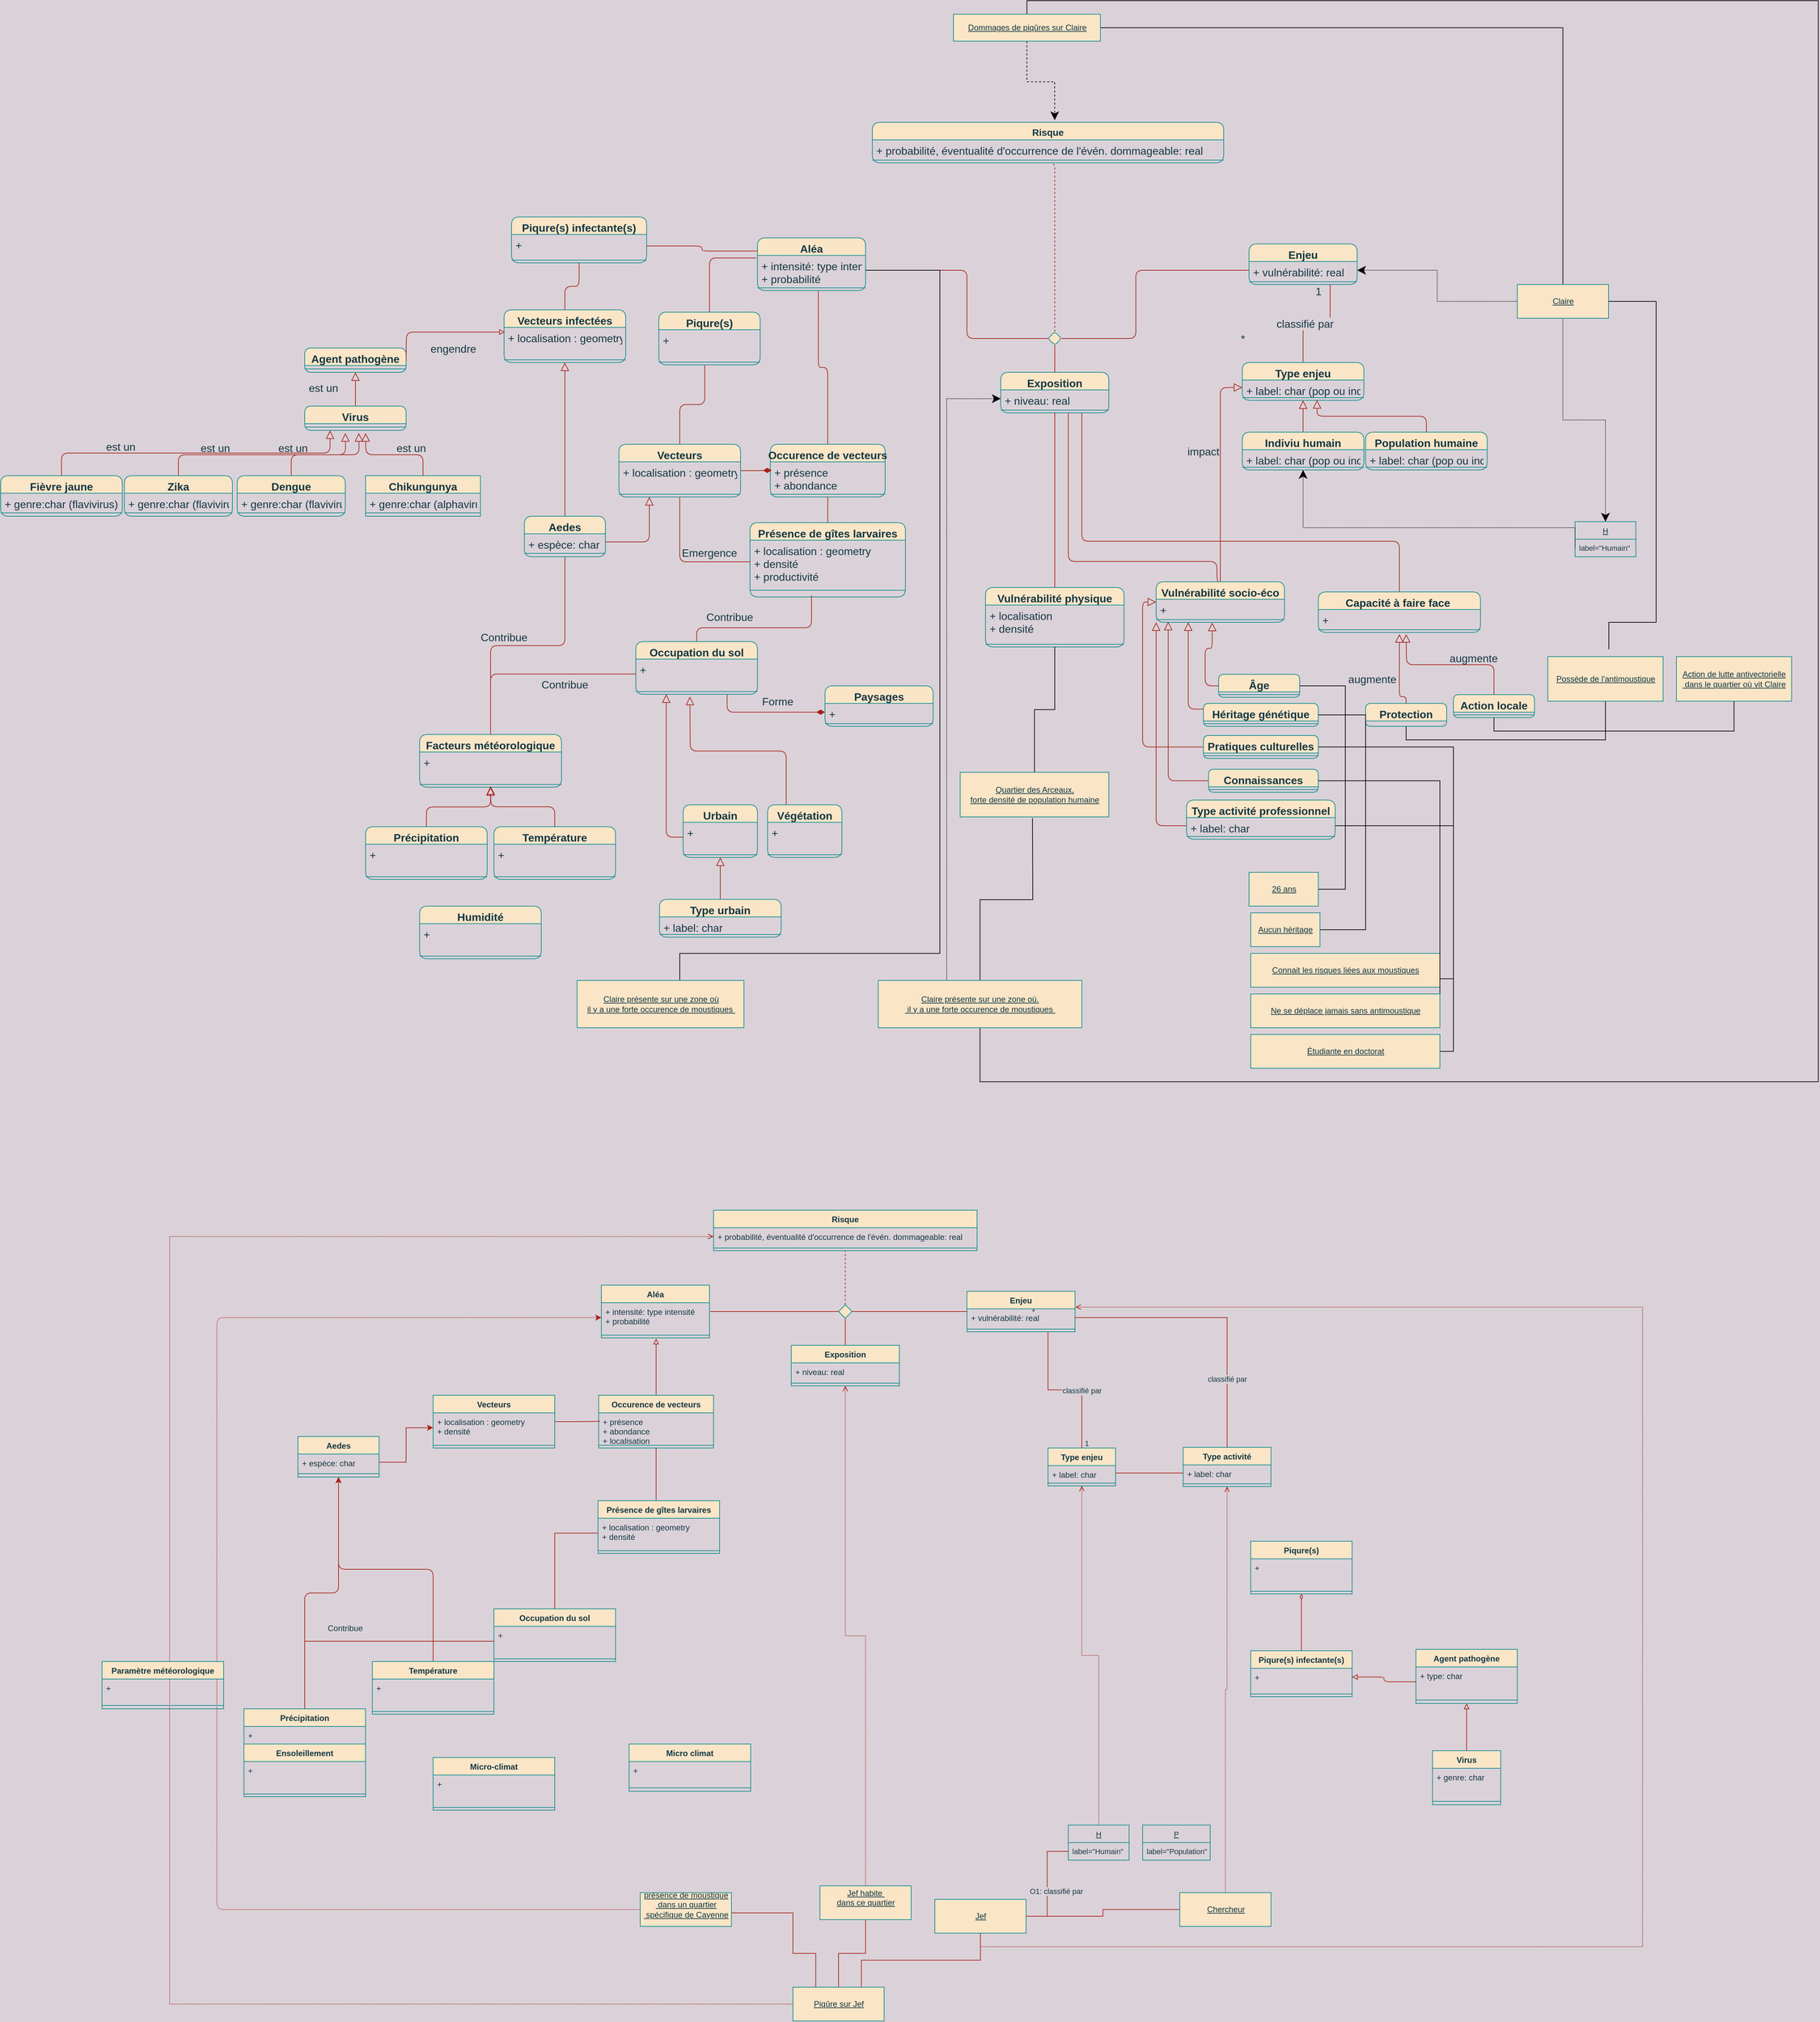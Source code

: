 <mxfile version="18.2.0" type="github">
  <diagram name="Page-1" id="c4acf3e9-155e-7222-9cf6-157b1a14988f">
    <mxGraphModel dx="4515" dy="3798" grid="1" gridSize="10" guides="1" tooltips="1" connect="1" arrows="1" fold="1" page="1" pageScale="1" pageWidth="850" pageHeight="1100" background="#DAD2D8" math="0" shadow="0">
      <root>
        <mxCell id="0" />
        <mxCell id="1" parent="0" />
        <mxCell id="qp6mDoGpQSlHUPDBLB4e-1" value="Exposition" style="swimlane;fontStyle=1;align=center;verticalAlign=top;childLayout=stackLayout;horizontal=1;startSize=26;horizontalStack=0;resizeParent=1;resizeParentMax=0;resizeLast=0;collapsible=1;marginBottom=0;fillColor=#FAE5C7;strokeColor=#0F8B8D;fontColor=#143642;" parent="1" vertex="1">
          <mxGeometry x="150" y="590" width="160" height="60" as="geometry">
            <mxRectangle x="600" y="310" width="90" height="26" as="alternateBounds" />
          </mxGeometry>
        </mxCell>
        <mxCell id="qp6mDoGpQSlHUPDBLB4e-2" value="+ niveau: real" style="text;strokeColor=none;fillColor=none;align=left;verticalAlign=top;spacingLeft=4;spacingRight=4;overflow=hidden;rotatable=0;points=[[0,0.5],[1,0.5]];portConstraint=eastwest;fontColor=#143642;" parent="qp6mDoGpQSlHUPDBLB4e-1" vertex="1">
          <mxGeometry y="26" width="160" height="26" as="geometry" />
        </mxCell>
        <mxCell id="qp6mDoGpQSlHUPDBLB4e-3" value="" style="line;strokeWidth=1;fillColor=none;align=left;verticalAlign=middle;spacingTop=-1;spacingLeft=3;spacingRight=3;rotatable=0;labelPosition=right;points=[];portConstraint=eastwest;strokeColor=#0F8B8D;fontColor=#143642;labelBackgroundColor=#DAD2D8;" parent="qp6mDoGpQSlHUPDBLB4e-1" vertex="1">
          <mxGeometry y="52" width="160" height="8" as="geometry" />
        </mxCell>
        <mxCell id="qp6mDoGpQSlHUPDBLB4e-4" style="edgeStyle=orthogonalEdgeStyle;shape=connector;rounded=0;orthogonalLoop=1;jettySize=auto;html=1;entryX=0.5;entryY=0;entryDx=0;entryDy=0;fontFamily=Helvetica;fontSize=11;fontColor=#143642;endArrow=none;endFill=0;strokeColor=#A8201A;exitX=0.75;exitY=1;exitDx=0;exitDy=0;labelBackgroundColor=#DAD2D8;" parent="1" source="qp6mDoGpQSlHUPDBLB4e-6" target="qp6mDoGpQSlHUPDBLB4e-38" edge="1">
          <mxGeometry relative="1" as="geometry" />
        </mxCell>
        <mxCell id="qp6mDoGpQSlHUPDBLB4e-5" value="classifié par" style="edgeLabel;html=1;align=center;verticalAlign=middle;resizable=0;points=[];fontSize=11;fontFamily=Helvetica;fontColor=#143642;labelBackgroundColor=#DAD2D8;" parent="qp6mDoGpQSlHUPDBLB4e-4" vertex="1" connectable="0">
          <mxGeometry x="0.234" relative="1" as="geometry">
            <mxPoint as="offset" />
          </mxGeometry>
        </mxCell>
        <mxCell id="qp6mDoGpQSlHUPDBLB4e-6" value="Enjeu" style="swimlane;fontStyle=1;align=center;verticalAlign=top;childLayout=stackLayout;horizontal=1;startSize=26;horizontalStack=0;resizeParent=1;resizeParentMax=0;resizeLast=0;collapsible=1;marginBottom=0;fillColor=#FAE5C7;strokeColor=#0F8B8D;fontColor=#143642;" parent="1" vertex="1">
          <mxGeometry x="410" y="510" width="160" height="60" as="geometry" />
        </mxCell>
        <mxCell id="qp6mDoGpQSlHUPDBLB4e-7" value="+ vulnérabilité: real" style="text;strokeColor=none;fillColor=none;align=left;verticalAlign=top;spacingLeft=4;spacingRight=4;overflow=hidden;rotatable=0;points=[[0,0.5],[1,0.5]];portConstraint=eastwest;fontColor=#143642;" parent="qp6mDoGpQSlHUPDBLB4e-6" vertex="1">
          <mxGeometry y="26" width="160" height="26" as="geometry" />
        </mxCell>
        <mxCell id="qp6mDoGpQSlHUPDBLB4e-8" value="" style="line;strokeWidth=1;fillColor=none;align=left;verticalAlign=middle;spacingTop=-1;spacingLeft=3;spacingRight=3;rotatable=0;labelPosition=right;points=[];portConstraint=eastwest;strokeColor=#0F8B8D;fontColor=#143642;labelBackgroundColor=#DAD2D8;" parent="qp6mDoGpQSlHUPDBLB4e-6" vertex="1">
          <mxGeometry y="52" width="160" height="8" as="geometry" />
        </mxCell>
        <mxCell id="qp6mDoGpQSlHUPDBLB4e-9" value="Aléa" style="swimlane;fontStyle=1;align=center;verticalAlign=top;childLayout=stackLayout;horizontal=1;startSize=26;horizontalStack=0;resizeParent=1;resizeParentMax=0;resizeLast=0;collapsible=1;marginBottom=0;fillColor=#FAE5C7;strokeColor=#0F8B8D;fontColor=#143642;" parent="1" vertex="1">
          <mxGeometry x="-131" y="501" width="160" height="78" as="geometry" />
        </mxCell>
        <mxCell id="qp6mDoGpQSlHUPDBLB4e-10" value="+ intensité: type intensité&#xa;+ probabilité" style="text;strokeColor=none;fillColor=none;align=left;verticalAlign=top;spacingLeft=4;spacingRight=4;overflow=hidden;rotatable=0;points=[[0,0.5],[1,0.5]];portConstraint=eastwest;fontColor=#143642;" parent="qp6mDoGpQSlHUPDBLB4e-9" vertex="1">
          <mxGeometry y="26" width="160" height="44" as="geometry" />
        </mxCell>
        <mxCell id="qp6mDoGpQSlHUPDBLB4e-11" value="" style="line;strokeWidth=1;fillColor=none;align=left;verticalAlign=middle;spacingTop=-1;spacingLeft=3;spacingRight=3;rotatable=0;labelPosition=right;points=[];portConstraint=eastwest;strokeColor=#0F8B8D;fontColor=#143642;labelBackgroundColor=#DAD2D8;" parent="qp6mDoGpQSlHUPDBLB4e-9" vertex="1">
          <mxGeometry y="70" width="160" height="8" as="geometry" />
        </mxCell>
        <mxCell id="qp6mDoGpQSlHUPDBLB4e-12" style="edgeStyle=orthogonalEdgeStyle;rounded=0;orthogonalLoop=1;jettySize=auto;html=1;exitX=0.5;exitY=0;exitDx=0;exitDy=0;endArrow=none;endFill=0;dashed=1;entryX=0.5;entryY=1;entryDx=0;entryDy=0;strokeColor=#A8201A;fontColor=#143642;labelBackgroundColor=#DAD2D8;" parent="1" source="qp6mDoGpQSlHUPDBLB4e-14" target="qp6mDoGpQSlHUPDBLB4e-18" edge="1">
          <mxGeometry relative="1" as="geometry">
            <mxPoint x="230" y="450" as="targetPoint" />
            <Array as="points">
              <mxPoint x="230" y="490" />
              <mxPoint x="230" y="490" />
            </Array>
          </mxGeometry>
        </mxCell>
        <mxCell id="qp6mDoGpQSlHUPDBLB4e-13" style="edgeStyle=elbowEdgeStyle;rounded=0;orthogonalLoop=1;jettySize=auto;html=1;exitX=1;exitY=0.5;exitDx=0;exitDy=0;endArrow=none;endFill=0;strokeColor=#A8201A;fontColor=#143642;labelBackgroundColor=#DAD2D8;" parent="1" source="qp6mDoGpQSlHUPDBLB4e-14" target="qp6mDoGpQSlHUPDBLB4e-7" edge="1">
          <mxGeometry relative="1" as="geometry">
            <mxPoint x="380" y="485" as="targetPoint" />
            <Array as="points">
              <mxPoint x="350" y="540" />
            </Array>
          </mxGeometry>
        </mxCell>
        <mxCell id="qp6mDoGpQSlHUPDBLB4e-14" value="" style="rhombus;aspect=fixed;fillColor=#FAE5C7;strokeColor=#0F8B8D;fontColor=#143642;" parent="1" vertex="1">
          <mxGeometry x="220" y="530" width="20" height="20" as="geometry" />
        </mxCell>
        <mxCell id="qp6mDoGpQSlHUPDBLB4e-15" value="" style="endArrow=none;html=1;rounded=0;align=center;verticalAlign=bottom;labelBackgroundColor=none;edgeStyle=elbowEdgeStyle;strokeColor=#A8201A;fontColor=#143642;" parent="1" target="qp6mDoGpQSlHUPDBLB4e-14" edge="1">
          <mxGeometry relative="1" as="geometry">
            <mxPoint x="30" y="540" as="sourcePoint" />
            <Array as="points">
              <mxPoint x="100" y="540" />
              <mxPoint x="120" y="540" />
            </Array>
          </mxGeometry>
        </mxCell>
        <mxCell id="qp6mDoGpQSlHUPDBLB4e-16" value="" style="endArrow=none;html=1;rounded=0;align=center;verticalAlign=bottom;labelBackgroundColor=none;entryX=0.5;entryY=0;entryDx=0;entryDy=0;edgeStyle=elbowEdgeStyle;elbow=vertical;strokeColor=#A8201A;fontColor=#143642;" parent="1" source="qp6mDoGpQSlHUPDBLB4e-14" target="qp6mDoGpQSlHUPDBLB4e-1" edge="1">
          <mxGeometry relative="1" as="geometry">
            <mxPoint x="300" y="540" as="targetPoint" />
          </mxGeometry>
        </mxCell>
        <mxCell id="qp6mDoGpQSlHUPDBLB4e-18" value="Risque" style="swimlane;fontStyle=1;align=center;verticalAlign=top;childLayout=stackLayout;horizontal=1;startSize=26;horizontalStack=0;resizeParent=1;resizeParentMax=0;resizeLast=0;collapsible=1;marginBottom=0;fillColor=#FAE5C7;strokeColor=#0F8B8D;fontColor=#143642;" parent="1" vertex="1">
          <mxGeometry x="35" y="390" width="390" height="60" as="geometry" />
        </mxCell>
        <mxCell id="qp6mDoGpQSlHUPDBLB4e-19" value="+ probabilité, éventualité d&#39;occurrence de l&#39;évén. dommageable: real" style="text;strokeColor=none;fillColor=none;align=left;verticalAlign=top;spacingLeft=4;spacingRight=4;overflow=hidden;rotatable=0;points=[[0,0.5],[1,0.5]];portConstraint=eastwest;fontColor=#143642;" parent="qp6mDoGpQSlHUPDBLB4e-18" vertex="1">
          <mxGeometry y="26" width="390" height="26" as="geometry" />
        </mxCell>
        <mxCell id="qp6mDoGpQSlHUPDBLB4e-20" value="" style="line;strokeWidth=1;fillColor=none;align=left;verticalAlign=middle;spacingTop=-1;spacingLeft=3;spacingRight=3;rotatable=0;labelPosition=right;points=[];portConstraint=eastwest;strokeColor=#0F8B8D;fontColor=#143642;labelBackgroundColor=#DAD2D8;" parent="qp6mDoGpQSlHUPDBLB4e-18" vertex="1">
          <mxGeometry y="52" width="390" height="8" as="geometry" />
        </mxCell>
        <mxCell id="qp6mDoGpQSlHUPDBLB4e-22" style="edgeStyle=orthogonalEdgeStyle;shape=connector;rounded=0;orthogonalLoop=1;jettySize=auto;html=1;exitX=1;exitY=0.5;exitDx=0;exitDy=0;entryX=0.25;entryY=0;entryDx=0;entryDy=0;fontFamily=Helvetica;fontSize=11;fontColor=#143642;endArrow=none;endFill=0;strokeColor=#A8201A;labelBackgroundColor=#DAD2D8;" parent="1" source="qp6mDoGpQSlHUPDBLB4e-23" target="qp6mDoGpQSlHUPDBLB4e-37" edge="1">
          <mxGeometry relative="1" as="geometry">
            <Array as="points">
              <mxPoint x="152.5" y="1430" />
              <mxPoint x="152.5" y="1490" />
              <mxPoint x="186.5" y="1490" />
            </Array>
          </mxGeometry>
        </mxCell>
        <mxCell id="qp6mDoGpQSlHUPDBLB4e-179" style="edgeStyle=orthogonalEdgeStyle;curved=0;rounded=1;sketch=0;orthogonalLoop=1;jettySize=auto;html=1;exitX=0;exitY=0.5;exitDx=0;exitDy=0;entryX=0;entryY=0.5;entryDx=0;entryDy=0;fontColor=#143642;strokeColor=#A8201A;fillColor=#FAE5C7;dashed=1;dashPattern=1 1;" parent="1" source="qp6mDoGpQSlHUPDBLB4e-23" target="qp6mDoGpQSlHUPDBLB4e-10" edge="1">
          <mxGeometry relative="1" as="geometry">
            <Array as="points">
              <mxPoint x="-700" y="1425" />
              <mxPoint x="-700" y="549" />
            </Array>
          </mxGeometry>
        </mxCell>
        <mxCell id="qp6mDoGpQSlHUPDBLB4e-23" value="&lt;u&gt;présence de moustique&lt;br&gt;&amp;nbsp;dans un quartier&lt;br&gt;&amp;nbsp;spécifique de Cayenne&lt;br&gt;&lt;br&gt;&lt;/u&gt;" style="html=1;fillColor=#FAE5C7;strokeColor=#0F8B8D;fontColor=#143642;" parent="1" vertex="1">
          <mxGeometry x="-73.5" y="1400" width="135" height="50" as="geometry" />
        </mxCell>
        <mxCell id="qp6mDoGpQSlHUPDBLB4e-24" style="edgeStyle=orthogonalEdgeStyle;rounded=0;orthogonalLoop=1;jettySize=auto;html=1;dashed=1;dashPattern=1 1;endArrow=open;endFill=0;entryX=1.004;entryY=-0.098;entryDx=0;entryDy=0;strokeColor=#A8201A;fontColor=#143642;labelBackgroundColor=#DAD2D8;entryPerimeter=0;exitX=0.5;exitY=1;exitDx=0;exitDy=0;" parent="1" source="qp6mDoGpQSlHUPDBLB4e-27" target="qp6mDoGpQSlHUPDBLB4e-7" edge="1">
          <mxGeometry relative="1" as="geometry">
            <mxPoint x="410" y="830" as="targetPoint" />
            <Array as="points">
              <mxPoint x="430" y="1480" />
              <mxPoint x="1410" y="1480" />
              <mxPoint x="1410" y="534" />
            </Array>
          </mxGeometry>
        </mxCell>
        <mxCell id="qp6mDoGpQSlHUPDBLB4e-25" style="edgeStyle=orthogonalEdgeStyle;shape=connector;rounded=0;orthogonalLoop=1;jettySize=auto;html=1;entryX=0;entryY=0.5;entryDx=0;entryDy=0;fontFamily=Helvetica;fontSize=11;fontColor=#143642;endArrow=none;endFill=0;strokeColor=#A8201A;exitX=1;exitY=0.5;exitDx=0;exitDy=0;labelBackgroundColor=#DAD2D8;" parent="1" source="qp6mDoGpQSlHUPDBLB4e-27" target="qp6mDoGpQSlHUPDBLB4e-45" edge="1">
          <mxGeometry relative="1" as="geometry" />
        </mxCell>
        <mxCell id="qp6mDoGpQSlHUPDBLB4e-26" value="O1: classifié par" style="edgeLabel;html=1;align=center;verticalAlign=middle;resizable=0;points=[];fontSize=11;fontFamily=Helvetica;fontColor=#143642;labelBackgroundColor=#DAD2D8;" parent="qp6mDoGpQSlHUPDBLB4e-25" vertex="1" connectable="0">
          <mxGeometry x="-0.338" y="1" relative="1" as="geometry">
            <mxPoint x="14" y="-16" as="offset" />
          </mxGeometry>
        </mxCell>
        <mxCell id="qp6mDoGpQSlHUPDBLB4e-27" value="&lt;u&gt;Jef&lt;/u&gt;" style="html=1;fillColor=#FAE5C7;strokeColor=#0F8B8D;fontColor=#143642;" parent="1" vertex="1">
          <mxGeometry x="362.5" y="1410" width="135" height="50" as="geometry" />
        </mxCell>
        <mxCell id="qp6mDoGpQSlHUPDBLB4e-28" style="edgeStyle=orthogonalEdgeStyle;rounded=0;orthogonalLoop=1;jettySize=auto;html=1;entryX=0.5;entryY=1;entryDx=0;entryDy=0;endArrow=open;endFill=0;dashed=1;dashPattern=1 1;strokeColor=#A8201A;fontColor=#143642;labelBackgroundColor=#DAD2D8;" parent="1" source="qp6mDoGpQSlHUPDBLB4e-30" target="qp6mDoGpQSlHUPDBLB4e-1" edge="1">
          <mxGeometry relative="1" as="geometry" />
        </mxCell>
        <mxCell id="qp6mDoGpQSlHUPDBLB4e-29" style="edgeStyle=orthogonalEdgeStyle;shape=connector;rounded=0;orthogonalLoop=1;jettySize=auto;html=1;exitX=0.5;exitY=1;exitDx=0;exitDy=0;entryX=0.5;entryY=0;entryDx=0;entryDy=0;fontFamily=Helvetica;fontSize=11;fontColor=#143642;endArrow=none;endFill=0;strokeColor=#A8201A;labelBackgroundColor=#DAD2D8;" parent="1" source="qp6mDoGpQSlHUPDBLB4e-30" target="qp6mDoGpQSlHUPDBLB4e-37" edge="1">
          <mxGeometry relative="1" as="geometry" />
        </mxCell>
        <mxCell id="qp6mDoGpQSlHUPDBLB4e-30" value="&lt;u&gt;Jef habite&amp;nbsp; &lt;br&gt;dans ce quartier&lt;br&gt;&lt;br&gt;&lt;/u&gt;" style="html=1;fillColor=#FAE5C7;strokeColor=#0F8B8D;fontColor=#143642;" parent="1" vertex="1">
          <mxGeometry x="192.5" y="1390" width="135" height="50" as="geometry" />
        </mxCell>
        <mxCell id="qp6mDoGpQSlHUPDBLB4e-36" style="edgeStyle=orthogonalEdgeStyle;shape=connector;rounded=0;orthogonalLoop=1;jettySize=auto;html=1;entryX=0.5;entryY=1;entryDx=0;entryDy=0;fontFamily=Helvetica;fontSize=11;fontColor=#143642;endArrow=none;endFill=0;strokeColor=#A8201A;exitX=0.75;exitY=0;exitDx=0;exitDy=0;labelBackgroundColor=#DAD2D8;" parent="1" source="qp6mDoGpQSlHUPDBLB4e-37" target="qp6mDoGpQSlHUPDBLB4e-27" edge="1">
          <mxGeometry relative="1" as="geometry" />
        </mxCell>
        <mxCell id="qp6mDoGpQSlHUPDBLB4e-188" style="edgeStyle=orthogonalEdgeStyle;rounded=0;sketch=0;orthogonalLoop=1;jettySize=auto;html=1;exitX=0;exitY=0.5;exitDx=0;exitDy=0;entryX=0;entryY=0.5;entryDx=0;entryDy=0;dashed=1;dashPattern=1 1;fontColor=#143642;endArrow=open;endFill=0;strokeColor=#A8201A;fillColor=#FAE5C7;" parent="1" source="qp6mDoGpQSlHUPDBLB4e-37" target="qp6mDoGpQSlHUPDBLB4e-19" edge="1">
          <mxGeometry relative="1" as="geometry">
            <Array as="points">
              <mxPoint x="-770" y="1565" />
              <mxPoint x="-770" y="429" />
            </Array>
          </mxGeometry>
        </mxCell>
        <mxCell id="qp6mDoGpQSlHUPDBLB4e-37" value="&lt;u&gt;Piqûre&amp;nbsp;sur Jef&lt;/u&gt;" style="html=1;fillColor=#FAE5C7;strokeColor=#0F8B8D;fontColor=#143642;" parent="1" vertex="1">
          <mxGeometry x="152.5" y="1540" width="135" height="50" as="geometry" />
        </mxCell>
        <mxCell id="qp6mDoGpQSlHUPDBLB4e-38" value="Type enjeu" style="swimlane;fontStyle=1;align=center;verticalAlign=top;childLayout=stackLayout;horizontal=1;startSize=26;horizontalStack=0;resizeParent=1;resizeParentMax=0;resizeLast=0;collapsible=1;marginBottom=0;fillColor=#FAE5C7;strokeColor=#0F8B8D;fontColor=#143642;" parent="1" vertex="1">
          <mxGeometry x="530" y="742" width="100" height="56" as="geometry" />
        </mxCell>
        <mxCell id="qp6mDoGpQSlHUPDBLB4e-39" value="+ label: char" style="text;strokeColor=none;fillColor=none;align=left;verticalAlign=top;spacingLeft=4;spacingRight=4;overflow=hidden;rotatable=0;points=[[0,0.5],[1,0.5]];portConstraint=eastwest;fontColor=#143642;" parent="qp6mDoGpQSlHUPDBLB4e-38" vertex="1">
          <mxGeometry y="26" width="100" height="22" as="geometry" />
        </mxCell>
        <mxCell id="qp6mDoGpQSlHUPDBLB4e-40" value="" style="line;strokeWidth=1;fillColor=none;align=left;verticalAlign=middle;spacingTop=-1;spacingLeft=3;spacingRight=3;rotatable=0;labelPosition=right;points=[];portConstraint=eastwest;strokeColor=#0F8B8D;fontColor=#143642;labelBackgroundColor=#DAD2D8;" parent="qp6mDoGpQSlHUPDBLB4e-38" vertex="1">
          <mxGeometry y="48" width="100" height="8" as="geometry" />
        </mxCell>
        <mxCell id="qp6mDoGpQSlHUPDBLB4e-41" value="1" style="text;html=1;align=center;verticalAlign=middle;resizable=0;points=[];autosize=1;strokeColor=none;fillColor=none;fontSize=11;fontFamily=Helvetica;fontColor=#143642;" parent="1" vertex="1">
          <mxGeometry x="576.5" y="725" width="20" height="20" as="geometry" />
        </mxCell>
        <mxCell id="qp6mDoGpQSlHUPDBLB4e-42" value="*" style="text;html=1;align=center;verticalAlign=middle;resizable=0;points=[];autosize=1;strokeColor=none;fillColor=none;fontSize=11;fontFamily=Helvetica;fontColor=#143642;" parent="1" vertex="1">
          <mxGeometry x="497.5" y="530" width="20" height="20" as="geometry" />
        </mxCell>
        <mxCell id="qp6mDoGpQSlHUPDBLB4e-43" style="edgeStyle=orthogonalEdgeStyle;shape=connector;rounded=0;orthogonalLoop=1;jettySize=auto;html=1;entryX=0.5;entryY=1;entryDx=0;entryDy=0;fontFamily=Helvetica;fontSize=11;fontColor=#143642;endArrow=open;endFill=0;strokeColor=#A8201A;dashed=1;dashPattern=1 1;labelBackgroundColor=#DAD2D8;" parent="1" source="qp6mDoGpQSlHUPDBLB4e-44" target="qp6mDoGpQSlHUPDBLB4e-38" edge="1">
          <mxGeometry relative="1" as="geometry" />
        </mxCell>
        <mxCell id="qp6mDoGpQSlHUPDBLB4e-44" value="H" style="swimlane;fontStyle=4;childLayout=stackLayout;horizontal=1;startSize=26;fillColor=none;horizontalStack=0;resizeParent=1;resizeParentMax=0;resizeLast=0;collapsible=1;marginBottom=0;fontFamily=Helvetica;fontSize=11;fontColor=#143642;strokeColor=#0F8B8D;" parent="1" vertex="1">
          <mxGeometry x="560" y="1300" width="90" height="52" as="geometry">
            <mxRectangle x="610" y="510" width="40" height="26" as="alternateBounds" />
          </mxGeometry>
        </mxCell>
        <mxCell id="qp6mDoGpQSlHUPDBLB4e-45" value="label=&quot;Humain&quot;" style="text;strokeColor=none;fillColor=none;align=left;verticalAlign=top;spacingLeft=4;spacingRight=4;overflow=hidden;rotatable=0;points=[[0,0.5],[1,0.5]];portConstraint=eastwest;fontFamily=Helvetica;fontSize=11;fontColor=#143642;" parent="qp6mDoGpQSlHUPDBLB4e-44" vertex="1">
          <mxGeometry y="26" width="90" height="26" as="geometry" />
        </mxCell>
        <mxCell id="qp6mDoGpQSlHUPDBLB4e-47" value="P" style="swimlane;fontStyle=4;childLayout=stackLayout;horizontal=1;startSize=26;fillColor=none;horizontalStack=0;resizeParent=1;resizeParentMax=0;resizeLast=0;collapsible=1;marginBottom=0;fontFamily=Helvetica;fontSize=11;fontColor=#143642;strokeColor=#0F8B8D;" parent="1" vertex="1">
          <mxGeometry x="670" y="1300" width="100" height="52" as="geometry">
            <mxRectangle x="610" y="510" width="40" height="26" as="alternateBounds" />
          </mxGeometry>
        </mxCell>
        <mxCell id="qp6mDoGpQSlHUPDBLB4e-48" value="label=&quot;Population&quot;" style="text;strokeColor=none;fillColor=none;align=left;verticalAlign=top;spacingLeft=4;spacingRight=4;overflow=hidden;rotatable=0;points=[[0,0.5],[1,0.5]];portConstraint=eastwest;fontFamily=Helvetica;fontSize=11;fontColor=#143642;" parent="qp6mDoGpQSlHUPDBLB4e-47" vertex="1">
          <mxGeometry y="26" width="100" height="26" as="geometry" />
        </mxCell>
        <mxCell id="qp6mDoGpQSlHUPDBLB4e-53" style="edgeStyle=orthogonalEdgeStyle;sketch=0;orthogonalLoop=1;jettySize=auto;html=1;exitX=0.5;exitY=0;exitDx=0;exitDy=0;fontColor=#143642;strokeColor=#A8201A;fillColor=#FAE5C7;endArrow=block;endFill=0;rounded=0;labelBackgroundColor=#DAD2D8;" parent="1" source="qp6mDoGpQSlHUPDBLB4e-49" edge="1">
          <mxGeometry relative="1" as="geometry">
            <mxPoint x="-50" y="580" as="targetPoint" />
            <Array as="points">
              <mxPoint x="-50" y="640" />
              <mxPoint x="-50" y="640" />
            </Array>
          </mxGeometry>
        </mxCell>
        <mxCell id="qp6mDoGpQSlHUPDBLB4e-49" value="Occurence de vecteurs" style="swimlane;fontStyle=1;align=center;verticalAlign=top;childLayout=stackLayout;horizontal=1;startSize=26;horizontalStack=0;resizeParent=1;resizeParentMax=0;resizeLast=0;collapsible=1;marginBottom=0;fillColor=#FAE5C7;strokeColor=#0F8B8D;fontColor=#143642;" parent="1" vertex="1">
          <mxGeometry x="-135" y="664" width="170" height="78" as="geometry" />
        </mxCell>
        <mxCell id="qp6mDoGpQSlHUPDBLB4e-50" value="+ présence&#xa;+ abondance&#xa;+ localisation&#xa;" style="text;strokeColor=none;fillColor=none;align=left;verticalAlign=top;spacingLeft=4;spacingRight=4;overflow=hidden;rotatable=0;points=[[0,0.5],[1,0.5]];portConstraint=eastwest;fontColor=#143642;" parent="qp6mDoGpQSlHUPDBLB4e-49" vertex="1">
          <mxGeometry y="26" width="170" height="44" as="geometry" />
        </mxCell>
        <mxCell id="qp6mDoGpQSlHUPDBLB4e-51" value="" style="line;strokeWidth=1;fillColor=none;align=left;verticalAlign=middle;spacingTop=-1;spacingLeft=3;spacingRight=3;rotatable=0;labelPosition=right;points=[];portConstraint=eastwest;strokeColor=#0F8B8D;fontColor=#143642;labelBackgroundColor=#DAD2D8;" parent="qp6mDoGpQSlHUPDBLB4e-49" vertex="1">
          <mxGeometry y="70" width="170" height="8" as="geometry" />
        </mxCell>
        <mxCell id="qp6mDoGpQSlHUPDBLB4e-57" value="Piqure(s)" style="swimlane;fontStyle=1;align=center;verticalAlign=top;childLayout=stackLayout;horizontal=1;startSize=26;horizontalStack=0;resizeParent=1;resizeParentMax=0;resizeLast=0;collapsible=1;marginBottom=0;fillColor=#FAE5C7;strokeColor=#0F8B8D;fontColor=#143642;" parent="1" vertex="1">
          <mxGeometry x="830" y="880" width="150" height="78" as="geometry" />
        </mxCell>
        <mxCell id="qp6mDoGpQSlHUPDBLB4e-157" value="+ " style="text;strokeColor=none;fillColor=none;align=left;verticalAlign=top;spacingLeft=4;spacingRight=4;overflow=hidden;rotatable=0;points=[[0,0.5],[1,0.5]];portConstraint=eastwest;fontColor=#143642;" parent="qp6mDoGpQSlHUPDBLB4e-57" vertex="1">
          <mxGeometry y="26" width="150" height="44" as="geometry" />
        </mxCell>
        <mxCell id="qp6mDoGpQSlHUPDBLB4e-59" value="" style="line;strokeWidth=1;fillColor=none;align=left;verticalAlign=middle;spacingTop=-1;spacingLeft=3;spacingRight=3;rotatable=0;labelPosition=right;points=[];portConstraint=eastwest;strokeColor=#0F8B8D;fontColor=#143642;labelBackgroundColor=#DAD2D8;" parent="qp6mDoGpQSlHUPDBLB4e-57" vertex="1">
          <mxGeometry y="70" width="150" height="8" as="geometry" />
        </mxCell>
        <mxCell id="qp6mDoGpQSlHUPDBLB4e-63" style="edgeStyle=orthogonalEdgeStyle;rounded=0;sketch=0;orthogonalLoop=1;jettySize=auto;html=1;exitX=0.5;exitY=0;exitDx=0;exitDy=0;entryX=0.5;entryY=1;entryDx=0;entryDy=0;fontColor=#143642;endArrow=diamondThin;endFill=0;strokeColor=#A8201A;fillColor=#FAE5C7;labelBackgroundColor=#DAD2D8;" parent="1" source="qp6mDoGpQSlHUPDBLB4e-60" target="qp6mDoGpQSlHUPDBLB4e-57" edge="1">
          <mxGeometry relative="1" as="geometry" />
        </mxCell>
        <mxCell id="qp6mDoGpQSlHUPDBLB4e-60" value="Piqure(s) infectante(s)" style="swimlane;fontStyle=1;align=center;verticalAlign=top;childLayout=stackLayout;horizontal=1;startSize=26;horizontalStack=0;resizeParent=1;resizeParentMax=0;resizeLast=0;collapsible=1;marginBottom=0;fillColor=#FAE5C7;strokeColor=#0F8B8D;fontColor=#143642;" parent="1" vertex="1">
          <mxGeometry x="830" y="1042" width="150" height="68" as="geometry" />
        </mxCell>
        <mxCell id="qp6mDoGpQSlHUPDBLB4e-61" value="+" style="text;strokeColor=none;fillColor=none;align=left;verticalAlign=top;spacingLeft=4;spacingRight=4;overflow=hidden;rotatable=0;points=[[0,0.5],[1,0.5]];portConstraint=eastwest;fontColor=#143642;" parent="qp6mDoGpQSlHUPDBLB4e-60" vertex="1">
          <mxGeometry y="26" width="150" height="34" as="geometry" />
        </mxCell>
        <mxCell id="qp6mDoGpQSlHUPDBLB4e-62" value="" style="line;strokeWidth=1;fillColor=none;align=left;verticalAlign=middle;spacingTop=-1;spacingLeft=3;spacingRight=3;rotatable=0;labelPosition=right;points=[];portConstraint=eastwest;strokeColor=#0F8B8D;fontColor=#143642;labelBackgroundColor=#DAD2D8;" parent="qp6mDoGpQSlHUPDBLB4e-60" vertex="1">
          <mxGeometry y="60" width="150" height="8" as="geometry" />
        </mxCell>
        <mxCell id="qp6mDoGpQSlHUPDBLB4e-142" style="edgeStyle=orthogonalEdgeStyle;rounded=0;sketch=0;orthogonalLoop=1;jettySize=auto;html=1;exitX=0.5;exitY=0;exitDx=0;exitDy=0;entryX=0.5;entryY=1;entryDx=0;entryDy=0;fontColor=#143642;endArrow=none;endFill=0;strokeColor=#A8201A;fillColor=#FAE5C7;labelBackgroundColor=#DAD2D8;" parent="1" source="qp6mDoGpQSlHUPDBLB4e-126" target="qp6mDoGpQSlHUPDBLB4e-49" edge="1">
          <mxGeometry relative="1" as="geometry">
            <Array as="points">
              <mxPoint x="-50" y="820" />
            </Array>
          </mxGeometry>
        </mxCell>
        <mxCell id="qp6mDoGpQSlHUPDBLB4e-126" value="Présence de gîtes larvaires" style="swimlane;fontStyle=1;align=center;verticalAlign=top;childLayout=stackLayout;horizontal=1;startSize=26;horizontalStack=0;resizeParent=1;resizeParentMax=0;resizeLast=0;collapsible=1;marginBottom=0;fillColor=#FAE5C7;strokeColor=#0F8B8D;fontColor=#143642;" parent="1" vertex="1">
          <mxGeometry x="-136" y="820" width="180" height="78" as="geometry" />
        </mxCell>
        <mxCell id="qp6mDoGpQSlHUPDBLB4e-127" value="+ localisation : geometry&#xa;+ densité&#xa;" style="text;strokeColor=none;fillColor=none;align=left;verticalAlign=top;spacingLeft=4;spacingRight=4;overflow=hidden;rotatable=0;points=[[0,0.5],[1,0.5]];portConstraint=eastwest;fontColor=#143642;" parent="qp6mDoGpQSlHUPDBLB4e-126" vertex="1">
          <mxGeometry y="26" width="180" height="44" as="geometry" />
        </mxCell>
        <mxCell id="qp6mDoGpQSlHUPDBLB4e-128" value="" style="line;strokeWidth=1;fillColor=none;align=left;verticalAlign=middle;spacingTop=-1;spacingLeft=3;spacingRight=3;rotatable=0;labelPosition=right;points=[];portConstraint=eastwest;strokeColor=#0F8B8D;fontColor=#143642;labelBackgroundColor=#DAD2D8;" parent="qp6mDoGpQSlHUPDBLB4e-126" vertex="1">
          <mxGeometry y="70" width="180" height="8" as="geometry" />
        </mxCell>
        <mxCell id="qp6mDoGpQSlHUPDBLB4e-136" style="edgeStyle=orthogonalEdgeStyle;rounded=0;sketch=0;orthogonalLoop=1;jettySize=auto;html=1;exitX=0.5;exitY=0;exitDx=0;exitDy=0;entryX=0;entryY=0.5;entryDx=0;entryDy=0;fontColor=#143642;endArrow=none;endFill=0;strokeColor=#A8201A;fillColor=#FAE5C7;labelBackgroundColor=#DAD2D8;" parent="1" source="qp6mDoGpQSlHUPDBLB4e-130" target="qp6mDoGpQSlHUPDBLB4e-127" edge="1">
          <mxGeometry relative="1" as="geometry" />
        </mxCell>
        <mxCell id="qp6mDoGpQSlHUPDBLB4e-130" value="Occupation du sol" style="swimlane;fontStyle=1;align=center;verticalAlign=top;childLayout=stackLayout;horizontal=1;startSize=26;horizontalStack=0;resizeParent=1;resizeParentMax=0;resizeLast=0;collapsible=1;marginBottom=0;fillColor=#FAE5C7;strokeColor=#0F8B8D;fontColor=#143642;" parent="1" vertex="1">
          <mxGeometry x="-290" y="980" width="180" height="78" as="geometry" />
        </mxCell>
        <mxCell id="qp6mDoGpQSlHUPDBLB4e-131" value="+" style="text;strokeColor=none;fillColor=none;align=left;verticalAlign=top;spacingLeft=4;spacingRight=4;overflow=hidden;rotatable=0;points=[[0,0.5],[1,0.5]];portConstraint=eastwest;fontColor=#143642;" parent="qp6mDoGpQSlHUPDBLB4e-130" vertex="1">
          <mxGeometry y="26" width="180" height="44" as="geometry" />
        </mxCell>
        <mxCell id="qp6mDoGpQSlHUPDBLB4e-132" value="" style="line;strokeWidth=1;fillColor=none;align=left;verticalAlign=middle;spacingTop=-1;spacingLeft=3;spacingRight=3;rotatable=0;labelPosition=right;points=[];portConstraint=eastwest;strokeColor=#0F8B8D;fontColor=#143642;labelBackgroundColor=#DAD2D8;" parent="qp6mDoGpQSlHUPDBLB4e-130" vertex="1">
          <mxGeometry y="70" width="180" height="8" as="geometry" />
        </mxCell>
        <mxCell id="qp6mDoGpQSlHUPDBLB4e-166" style="edgeStyle=orthogonalEdgeStyle;rounded=0;sketch=0;orthogonalLoop=1;jettySize=auto;html=1;exitX=0.5;exitY=0;exitDx=0;exitDy=0;entryX=0;entryY=0.5;entryDx=0;entryDy=0;fontColor=#143642;endArrow=none;endFill=0;strokeColor=#A8201A;fillColor=#FAE5C7;labelBackgroundColor=#DAD2D8;" parent="1" source="qp6mDoGpQSlHUPDBLB4e-133" target="qp6mDoGpQSlHUPDBLB4e-131" edge="1">
          <mxGeometry relative="1" as="geometry" />
        </mxCell>
        <mxCell id="qp6mDoGpQSlHUPDBLB4e-176" style="edgeStyle=orthogonalEdgeStyle;curved=0;rounded=1;sketch=0;orthogonalLoop=1;jettySize=auto;html=1;exitX=0.5;exitY=0;exitDx=0;exitDy=0;entryX=0.5;entryY=1;entryDx=0;entryDy=0;fontColor=#143642;strokeColor=#A8201A;fillColor=#FAE5C7;" parent="1" source="qp6mDoGpQSlHUPDBLB4e-133" target="qp6mDoGpQSlHUPDBLB4e-172" edge="1">
          <mxGeometry relative="1" as="geometry" />
        </mxCell>
        <mxCell id="qp6mDoGpQSlHUPDBLB4e-133" value="Précipitation" style="swimlane;fontStyle=1;align=center;verticalAlign=top;childLayout=stackLayout;horizontal=1;startSize=26;horizontalStack=0;resizeParent=1;resizeParentMax=0;resizeLast=0;collapsible=1;marginBottom=0;fillColor=#FAE5C7;strokeColor=#0F8B8D;fontColor=#143642;" parent="1" vertex="1">
          <mxGeometry x="-660" y="1128" width="180" height="78" as="geometry" />
        </mxCell>
        <mxCell id="qp6mDoGpQSlHUPDBLB4e-134" value="+" style="text;strokeColor=none;fillColor=none;align=left;verticalAlign=top;spacingLeft=4;spacingRight=4;overflow=hidden;rotatable=0;points=[[0,0.5],[1,0.5]];portConstraint=eastwest;fontColor=#143642;" parent="qp6mDoGpQSlHUPDBLB4e-133" vertex="1">
          <mxGeometry y="26" width="180" height="44" as="geometry" />
        </mxCell>
        <mxCell id="qp6mDoGpQSlHUPDBLB4e-135" value="" style="line;strokeWidth=1;fillColor=none;align=left;verticalAlign=middle;spacingTop=-1;spacingLeft=3;spacingRight=3;rotatable=0;labelPosition=right;points=[];portConstraint=eastwest;strokeColor=#0F8B8D;fontColor=#143642;labelBackgroundColor=#DAD2D8;" parent="qp6mDoGpQSlHUPDBLB4e-133" vertex="1">
          <mxGeometry y="70" width="180" height="8" as="geometry" />
        </mxCell>
        <mxCell id="qp6mDoGpQSlHUPDBLB4e-137" value="Contribue" style="text;html=1;strokeColor=none;fillColor=none;align=center;verticalAlign=middle;whiteSpace=wrap;rounded=0;sketch=0;fontColor=#143642;" parent="1" vertex="1">
          <mxGeometry x="-540" y="994" width="60" height="30" as="geometry" />
        </mxCell>
        <mxCell id="qp6mDoGpQSlHUPDBLB4e-165" style="edgeStyle=orthogonalEdgeStyle;rounded=0;sketch=0;orthogonalLoop=1;jettySize=auto;html=1;exitX=0.5;exitY=0;exitDx=0;exitDy=0;entryX=0;entryY=0.5;entryDx=0;entryDy=0;fontColor=#143642;strokeColor=#A8201A;fillColor=#FAE5C7;endArrow=none;endFill=0;labelBackgroundColor=#DAD2D8;" parent="1" source="qp6mDoGpQSlHUPDBLB4e-139" target="qp6mDoGpQSlHUPDBLB4e-131" edge="1">
          <mxGeometry relative="1" as="geometry" />
        </mxCell>
        <mxCell id="qp6mDoGpQSlHUPDBLB4e-178" style="edgeStyle=orthogonalEdgeStyle;curved=0;rounded=1;sketch=0;orthogonalLoop=1;jettySize=auto;html=1;exitX=0.5;exitY=0;exitDx=0;exitDy=0;entryX=0.5;entryY=1;entryDx=0;entryDy=0;fontColor=#143642;strokeColor=#A8201A;fillColor=#FAE5C7;" parent="1" source="qp6mDoGpQSlHUPDBLB4e-139" target="qp6mDoGpQSlHUPDBLB4e-172" edge="1">
          <mxGeometry relative="1" as="geometry" />
        </mxCell>
        <mxCell id="qp6mDoGpQSlHUPDBLB4e-139" value="Température" style="swimlane;fontStyle=1;align=center;verticalAlign=top;childLayout=stackLayout;horizontal=1;startSize=26;horizontalStack=0;resizeParent=1;resizeParentMax=0;resizeLast=0;collapsible=1;marginBottom=0;fillColor=#FAE5C7;strokeColor=#0F8B8D;fontColor=#143642;" parent="1" vertex="1">
          <mxGeometry x="-470" y="1058" width="180" height="78" as="geometry" />
        </mxCell>
        <mxCell id="qp6mDoGpQSlHUPDBLB4e-140" value="+" style="text;strokeColor=none;fillColor=none;align=left;verticalAlign=top;spacingLeft=4;spacingRight=4;overflow=hidden;rotatable=0;points=[[0,0.5],[1,0.5]];portConstraint=eastwest;fontColor=#143642;" parent="qp6mDoGpQSlHUPDBLB4e-139" vertex="1">
          <mxGeometry y="26" width="180" height="44" as="geometry" />
        </mxCell>
        <mxCell id="qp6mDoGpQSlHUPDBLB4e-141" value="" style="line;strokeWidth=1;fillColor=none;align=left;verticalAlign=middle;spacingTop=-1;spacingLeft=3;spacingRight=3;rotatable=0;labelPosition=right;points=[];portConstraint=eastwest;strokeColor=#0F8B8D;fontColor=#143642;labelBackgroundColor=#DAD2D8;" parent="qp6mDoGpQSlHUPDBLB4e-139" vertex="1">
          <mxGeometry y="70" width="180" height="8" as="geometry" />
        </mxCell>
        <mxCell id="qp6mDoGpQSlHUPDBLB4e-144" value="Agent pathogène" style="swimlane;fontStyle=1;align=center;verticalAlign=top;childLayout=stackLayout;horizontal=1;startSize=26;horizontalStack=0;resizeParent=1;resizeParentMax=0;resizeLast=0;collapsible=1;marginBottom=0;fillColor=#FAE5C7;strokeColor=#0F8B8D;fontColor=#143642;" parent="1" vertex="1">
          <mxGeometry x="1074.5" y="1040" width="150" height="80" as="geometry" />
        </mxCell>
        <mxCell id="qp6mDoGpQSlHUPDBLB4e-145" value="+ type: char" style="text;strokeColor=none;fillColor=none;align=left;verticalAlign=top;spacingLeft=4;spacingRight=4;overflow=hidden;rotatable=0;points=[[0,0.5],[1,0.5]];portConstraint=eastwest;fontColor=#143642;" parent="qp6mDoGpQSlHUPDBLB4e-144" vertex="1">
          <mxGeometry y="26" width="150" height="44" as="geometry" />
        </mxCell>
        <mxCell id="qp6mDoGpQSlHUPDBLB4e-146" value="" style="line;strokeWidth=1;fillColor=none;align=left;verticalAlign=middle;spacingTop=-1;spacingLeft=3;spacingRight=3;rotatable=0;labelPosition=right;points=[];portConstraint=eastwest;strokeColor=#0F8B8D;fontColor=#143642;labelBackgroundColor=#DAD2D8;" parent="qp6mDoGpQSlHUPDBLB4e-144" vertex="1">
          <mxGeometry y="70" width="150" height="10" as="geometry" />
        </mxCell>
        <mxCell id="qp6mDoGpQSlHUPDBLB4e-151" style="edgeStyle=orthogonalEdgeStyle;rounded=0;sketch=0;orthogonalLoop=1;jettySize=auto;html=1;exitX=0.5;exitY=0;exitDx=0;exitDy=0;entryX=0.5;entryY=1;entryDx=0;entryDy=0;fontColor=#143642;endArrow=block;endFill=0;strokeColor=#A8201A;fillColor=#FAE5C7;labelBackgroundColor=#DAD2D8;" parent="1" source="qp6mDoGpQSlHUPDBLB4e-147" target="qp6mDoGpQSlHUPDBLB4e-144" edge="1">
          <mxGeometry relative="1" as="geometry" />
        </mxCell>
        <mxCell id="qp6mDoGpQSlHUPDBLB4e-147" value="Virus" style="swimlane;fontStyle=1;align=center;verticalAlign=top;childLayout=stackLayout;horizontal=1;startSize=26;horizontalStack=0;resizeParent=1;resizeParentMax=0;resizeLast=0;collapsible=1;marginBottom=0;fillColor=#FAE5C7;strokeColor=#0F8B8D;fontColor=#143642;" parent="1" vertex="1">
          <mxGeometry x="1099" y="1190" width="101" height="80" as="geometry" />
        </mxCell>
        <mxCell id="qp6mDoGpQSlHUPDBLB4e-148" value="+ genre: char" style="text;strokeColor=none;fillColor=none;align=left;verticalAlign=top;spacingLeft=4;spacingRight=4;overflow=hidden;rotatable=0;points=[[0,0.5],[1,0.5]];portConstraint=eastwest;fontColor=#143642;" parent="qp6mDoGpQSlHUPDBLB4e-147" vertex="1">
          <mxGeometry y="26" width="101" height="44" as="geometry" />
        </mxCell>
        <mxCell id="qp6mDoGpQSlHUPDBLB4e-149" value="" style="line;strokeWidth=1;fillColor=none;align=left;verticalAlign=middle;spacingTop=-1;spacingLeft=3;spacingRight=3;rotatable=0;labelPosition=right;points=[];portConstraint=eastwest;strokeColor=#0F8B8D;fontColor=#143642;labelBackgroundColor=#DAD2D8;" parent="qp6mDoGpQSlHUPDBLB4e-147" vertex="1">
          <mxGeometry y="70" width="101" height="10" as="geometry" />
        </mxCell>
        <mxCell id="qp6mDoGpQSlHUPDBLB4e-152" value="Type activité" style="swimlane;fontStyle=1;align=center;verticalAlign=top;childLayout=stackLayout;horizontal=1;startSize=26;horizontalStack=0;resizeParent=1;resizeParentMax=0;resizeLast=0;collapsible=1;marginBottom=0;fillColor=#FAE5C7;strokeColor=#0F8B8D;fontColor=#143642;" parent="1" vertex="1">
          <mxGeometry x="730" y="741" width="130" height="58" as="geometry" />
        </mxCell>
        <mxCell id="qp6mDoGpQSlHUPDBLB4e-153" value="+ label: char" style="text;strokeColor=none;fillColor=none;align=left;verticalAlign=top;spacingLeft=4;spacingRight=4;overflow=hidden;rotatable=0;points=[[0,0.5],[1,0.5]];portConstraint=eastwest;fontColor=#143642;" parent="qp6mDoGpQSlHUPDBLB4e-152" vertex="1">
          <mxGeometry y="26" width="130" height="24" as="geometry" />
        </mxCell>
        <mxCell id="qp6mDoGpQSlHUPDBLB4e-154" value="" style="line;strokeWidth=1;fillColor=none;align=left;verticalAlign=middle;spacingTop=-1;spacingLeft=3;spacingRight=3;rotatable=0;labelPosition=right;points=[];portConstraint=eastwest;strokeColor=#0F8B8D;fontColor=#143642;labelBackgroundColor=#DAD2D8;" parent="qp6mDoGpQSlHUPDBLB4e-152" vertex="1">
          <mxGeometry y="50" width="130" height="8" as="geometry" />
        </mxCell>
        <mxCell id="qp6mDoGpQSlHUPDBLB4e-159" style="edgeStyle=orthogonalEdgeStyle;curved=0;rounded=1;sketch=0;orthogonalLoop=1;jettySize=auto;html=1;exitX=0;exitY=0.5;exitDx=0;exitDy=0;entryX=0.998;entryY=0.379;entryDx=0;entryDy=0;entryPerimeter=0;fontColor=#143642;endArrow=block;endFill=0;strokeColor=#A8201A;fillColor=#FAE5C7;labelBackgroundColor=#DAD2D8;" parent="1" source="qp6mDoGpQSlHUPDBLB4e-145" target="qp6mDoGpQSlHUPDBLB4e-61" edge="1">
          <mxGeometry relative="1" as="geometry" />
        </mxCell>
        <mxCell id="qp6mDoGpQSlHUPDBLB4e-171" style="edgeStyle=orthogonalEdgeStyle;rounded=0;sketch=0;orthogonalLoop=1;jettySize=auto;html=1;entryX=0.012;entryY=0.285;entryDx=0;entryDy=0;entryPerimeter=0;fontColor=#143642;endArrow=none;endFill=0;strokeColor=#A8201A;fillColor=#FAE5C7;labelBackgroundColor=#DAD2D8;" parent="1" source="qp6mDoGpQSlHUPDBLB4e-168" target="qp6mDoGpQSlHUPDBLB4e-50" edge="1">
          <mxGeometry relative="1" as="geometry" />
        </mxCell>
        <mxCell id="qp6mDoGpQSlHUPDBLB4e-168" value="Vecteurs" style="swimlane;fontStyle=1;align=center;verticalAlign=top;childLayout=stackLayout;horizontal=1;startSize=26;horizontalStack=0;resizeParent=1;resizeParentMax=0;resizeLast=0;collapsible=1;marginBottom=0;fillColor=#FAE5C7;strokeColor=#0F8B8D;fontColor=#143642;" parent="1" vertex="1">
          <mxGeometry x="-380" y="664" width="180" height="78" as="geometry" />
        </mxCell>
        <mxCell id="qp6mDoGpQSlHUPDBLB4e-169" value="+ localisation : geometry&#xa;+ densité&#xa;" style="text;strokeColor=none;fillColor=none;align=left;verticalAlign=top;spacingLeft=4;spacingRight=4;overflow=hidden;rotatable=0;points=[[0,0.5],[1,0.5]];portConstraint=eastwest;fontColor=#143642;" parent="qp6mDoGpQSlHUPDBLB4e-168" vertex="1">
          <mxGeometry y="26" width="180" height="44" as="geometry" />
        </mxCell>
        <mxCell id="qp6mDoGpQSlHUPDBLB4e-170" value="" style="line;strokeWidth=1;fillColor=none;align=left;verticalAlign=middle;spacingTop=-1;spacingLeft=3;spacingRight=3;rotatable=0;labelPosition=right;points=[];portConstraint=eastwest;strokeColor=#0F8B8D;fontColor=#143642;labelBackgroundColor=#DAD2D8;" parent="qp6mDoGpQSlHUPDBLB4e-168" vertex="1">
          <mxGeometry y="70" width="180" height="8" as="geometry" />
        </mxCell>
        <mxCell id="qp6mDoGpQSlHUPDBLB4e-172" value="Aedes" style="swimlane;fontStyle=1;align=center;verticalAlign=top;childLayout=stackLayout;horizontal=1;startSize=26;horizontalStack=0;resizeParent=1;resizeParentMax=0;resizeLast=0;collapsible=1;marginBottom=0;fillColor=#FAE5C7;strokeColor=#0F8B8D;fontColor=#143642;" parent="1" vertex="1">
          <mxGeometry x="-580" y="725" width="120" height="60" as="geometry" />
        </mxCell>
        <mxCell id="qp6mDoGpQSlHUPDBLB4e-173" value="+ espèce: char" style="text;strokeColor=none;fillColor=none;align=left;verticalAlign=top;spacingLeft=4;spacingRight=4;overflow=hidden;rotatable=0;points=[[0,0.5],[1,0.5]];portConstraint=eastwest;fontColor=#143642;" parent="qp6mDoGpQSlHUPDBLB4e-172" vertex="1">
          <mxGeometry y="26" width="120" height="24" as="geometry" />
        </mxCell>
        <mxCell id="qp6mDoGpQSlHUPDBLB4e-174" value="" style="line;strokeWidth=1;fillColor=none;align=left;verticalAlign=middle;spacingTop=-1;spacingLeft=3;spacingRight=3;rotatable=0;labelPosition=right;points=[];portConstraint=eastwest;labelBackgroundColor=#DAD2D8;strokeColor=#0F8B8D;fontColor=#143642;" parent="qp6mDoGpQSlHUPDBLB4e-172" vertex="1">
          <mxGeometry y="50" width="120" height="10" as="geometry" />
        </mxCell>
        <mxCell id="qp6mDoGpQSlHUPDBLB4e-175" style="edgeStyle=orthogonalEdgeStyle;rounded=0;sketch=0;orthogonalLoop=1;jettySize=auto;html=1;exitX=1;exitY=0.5;exitDx=0;exitDy=0;entryX=0;entryY=0.5;entryDx=0;entryDy=0;fontColor=#143642;strokeColor=#A8201A;fillColor=#FAE5C7;labelBackgroundColor=#DAD2D8;" parent="1" source="qp6mDoGpQSlHUPDBLB4e-173" target="qp6mDoGpQSlHUPDBLB4e-169" edge="1">
          <mxGeometry relative="1" as="geometry" />
        </mxCell>
        <mxCell id="qp6mDoGpQSlHUPDBLB4e-181" style="edgeStyle=orthogonalEdgeStyle;rounded=0;sketch=0;orthogonalLoop=1;jettySize=auto;html=1;exitX=1;exitY=0.5;exitDx=0;exitDy=0;entryX=0;entryY=0.5;entryDx=0;entryDy=0;fontColor=#143642;strokeColor=#A8201A;fillColor=#FAE5C7;endArrow=none;endFill=0;" parent="1" source="qp6mDoGpQSlHUPDBLB4e-39" target="qp6mDoGpQSlHUPDBLB4e-153" edge="1">
          <mxGeometry relative="1" as="geometry" />
        </mxCell>
        <mxCell id="qp6mDoGpQSlHUPDBLB4e-186" style="edgeStyle=orthogonalEdgeStyle;rounded=0;sketch=0;orthogonalLoop=1;jettySize=auto;html=1;exitX=0.5;exitY=0;exitDx=0;exitDy=0;entryX=0.5;entryY=1;entryDx=0;entryDy=0;fontColor=#143642;endArrow=open;endFill=0;strokeColor=#A8201A;fillColor=#FAE5C7;dashed=1;dashPattern=1 1;" parent="1" source="qp6mDoGpQSlHUPDBLB4e-182" target="qp6mDoGpQSlHUPDBLB4e-152" edge="1">
          <mxGeometry relative="1" as="geometry" />
        </mxCell>
        <mxCell id="qp6mDoGpQSlHUPDBLB4e-187" style="edgeStyle=orthogonalEdgeStyle;rounded=0;sketch=0;orthogonalLoop=1;jettySize=auto;html=1;exitX=0;exitY=0.5;exitDx=0;exitDy=0;entryX=1;entryY=0.5;entryDx=0;entryDy=0;fontColor=#143642;endArrow=none;endFill=0;strokeColor=#A8201A;fillColor=#FAE5C7;" parent="1" source="qp6mDoGpQSlHUPDBLB4e-182" target="qp6mDoGpQSlHUPDBLB4e-27" edge="1">
          <mxGeometry relative="1" as="geometry" />
        </mxCell>
        <mxCell id="qp6mDoGpQSlHUPDBLB4e-182" value="&lt;u&gt;Chercheur&lt;/u&gt;" style="html=1;fillColor=#FAE5C7;strokeColor=#0F8B8D;fontColor=#143642;" parent="1" vertex="1">
          <mxGeometry x="725" y="1400" width="135" height="50" as="geometry" />
        </mxCell>
        <mxCell id="qp6mDoGpQSlHUPDBLB4e-184" style="edgeStyle=orthogonalEdgeStyle;rounded=0;sketch=0;orthogonalLoop=1;jettySize=auto;html=1;exitX=1;exitY=0.5;exitDx=0;exitDy=0;entryX=0.5;entryY=0;entryDx=0;entryDy=0;fontColor=#143642;endArrow=none;endFill=0;strokeColor=#A8201A;fillColor=#FAE5C7;" parent="1" source="qp6mDoGpQSlHUPDBLB4e-7" target="qp6mDoGpQSlHUPDBLB4e-152" edge="1">
          <mxGeometry relative="1" as="geometry" />
        </mxCell>
        <mxCell id="qp6mDoGpQSlHUPDBLB4e-185" value="classifié par" style="edgeLabel;html=1;align=center;verticalAlign=middle;resizable=0;points=[];fontSize=11;fontFamily=Helvetica;fontColor=#143642;labelBackgroundColor=#DAD2D8;" parent="1" vertex="1" connectable="0">
          <mxGeometry x="795" y="640" as="geometry" />
        </mxCell>
        <mxCell id="Rlya1ZZkldOVwrBZuduB-1" value="Micro-climat&#xa;" style="swimlane;fontStyle=1;align=center;verticalAlign=top;childLayout=stackLayout;horizontal=1;startSize=26;horizontalStack=0;resizeParent=1;resizeParentMax=0;resizeLast=0;collapsible=1;marginBottom=0;fillColor=#FAE5C7;strokeColor=#0F8B8D;fontColor=#143642;" parent="1" vertex="1">
          <mxGeometry x="-380" y="1200" width="180" height="78" as="geometry" />
        </mxCell>
        <mxCell id="Rlya1ZZkldOVwrBZuduB-2" value="+" style="text;strokeColor=none;fillColor=none;align=left;verticalAlign=top;spacingLeft=4;spacingRight=4;overflow=hidden;rotatable=0;points=[[0,0.5],[1,0.5]];portConstraint=eastwest;fontColor=#143642;" parent="Rlya1ZZkldOVwrBZuduB-1" vertex="1">
          <mxGeometry y="26" width="180" height="44" as="geometry" />
        </mxCell>
        <mxCell id="Rlya1ZZkldOVwrBZuduB-3" value="" style="line;strokeWidth=1;fillColor=none;align=left;verticalAlign=middle;spacingTop=-1;spacingLeft=3;spacingRight=3;rotatable=0;labelPosition=right;points=[];portConstraint=eastwest;strokeColor=#0F8B8D;fontColor=#143642;labelBackgroundColor=#DAD2D8;" parent="Rlya1ZZkldOVwrBZuduB-1" vertex="1">
          <mxGeometry y="70" width="180" height="8" as="geometry" />
        </mxCell>
        <mxCell id="Rlya1ZZkldOVwrBZuduB-4" value="Ensoleillement" style="swimlane;fontStyle=1;align=center;verticalAlign=top;childLayout=stackLayout;horizontal=1;startSize=26;horizontalStack=0;resizeParent=1;resizeParentMax=0;resizeLast=0;collapsible=1;marginBottom=0;fillColor=#FAE5C7;strokeColor=#0F8B8D;fontColor=#143642;" parent="1" vertex="1">
          <mxGeometry x="-660" y="1180" width="180" height="78" as="geometry" />
        </mxCell>
        <mxCell id="Rlya1ZZkldOVwrBZuduB-5" value="+" style="text;strokeColor=none;fillColor=none;align=left;verticalAlign=top;spacingLeft=4;spacingRight=4;overflow=hidden;rotatable=0;points=[[0,0.5],[1,0.5]];portConstraint=eastwest;fontColor=#143642;" parent="Rlya1ZZkldOVwrBZuduB-4" vertex="1">
          <mxGeometry y="26" width="180" height="44" as="geometry" />
        </mxCell>
        <mxCell id="Rlya1ZZkldOVwrBZuduB-6" value="" style="line;strokeWidth=1;fillColor=none;align=left;verticalAlign=middle;spacingTop=-1;spacingLeft=3;spacingRight=3;rotatable=0;labelPosition=right;points=[];portConstraint=eastwest;strokeColor=#0F8B8D;fontColor=#143642;labelBackgroundColor=#DAD2D8;" parent="Rlya1ZZkldOVwrBZuduB-4" vertex="1">
          <mxGeometry y="70" width="180" height="8" as="geometry" />
        </mxCell>
        <mxCell id="Rlya1ZZkldOVwrBZuduB-7" value="Paramètre météorologique" style="swimlane;fontStyle=1;align=center;verticalAlign=top;childLayout=stackLayout;horizontal=1;startSize=26;horizontalStack=0;resizeParent=1;resizeParentMax=0;resizeLast=0;collapsible=1;marginBottom=0;fillColor=#FAE5C7;strokeColor=#0F8B8D;fontColor=#143642;" parent="1" vertex="1">
          <mxGeometry x="-870" y="1058" width="180" height="70" as="geometry" />
        </mxCell>
        <mxCell id="Rlya1ZZkldOVwrBZuduB-8" value="+" style="text;strokeColor=none;fillColor=none;align=left;verticalAlign=top;spacingLeft=4;spacingRight=4;overflow=hidden;rotatable=0;points=[[0,0.5],[1,0.5]];portConstraint=eastwest;fontColor=#143642;" parent="Rlya1ZZkldOVwrBZuduB-7" vertex="1">
          <mxGeometry y="26" width="180" height="34" as="geometry" />
        </mxCell>
        <mxCell id="Rlya1ZZkldOVwrBZuduB-9" value="" style="line;strokeWidth=1;fillColor=none;align=left;verticalAlign=middle;spacingTop=-1;spacingLeft=3;spacingRight=3;rotatable=0;labelPosition=right;points=[];portConstraint=eastwest;strokeColor=#0F8B8D;fontColor=#143642;labelBackgroundColor=#DAD2D8;" parent="Rlya1ZZkldOVwrBZuduB-7" vertex="1">
          <mxGeometry y="60" width="180" height="10" as="geometry" />
        </mxCell>
        <mxCell id="Rlya1ZZkldOVwrBZuduB-10" value="Micro climat" style="swimlane;fontStyle=1;align=center;verticalAlign=top;childLayout=stackLayout;horizontal=1;startSize=26;horizontalStack=0;resizeParent=1;resizeParentMax=0;resizeLast=0;collapsible=1;marginBottom=0;fillColor=#FAE5C7;strokeColor=#0F8B8D;fontColor=#143642;" parent="1" vertex="1">
          <mxGeometry x="-90" y="1180" width="180" height="70" as="geometry" />
        </mxCell>
        <mxCell id="Rlya1ZZkldOVwrBZuduB-11" value="+" style="text;strokeColor=none;fillColor=none;align=left;verticalAlign=top;spacingLeft=4;spacingRight=4;overflow=hidden;rotatable=0;points=[[0,0.5],[1,0.5]];portConstraint=eastwest;fontColor=#143642;" parent="Rlya1ZZkldOVwrBZuduB-10" vertex="1">
          <mxGeometry y="26" width="180" height="34" as="geometry" />
        </mxCell>
        <mxCell id="Rlya1ZZkldOVwrBZuduB-12" value="" style="line;strokeWidth=1;fillColor=none;align=left;verticalAlign=middle;spacingTop=-1;spacingLeft=3;spacingRight=3;rotatable=0;labelPosition=right;points=[];portConstraint=eastwest;strokeColor=#0F8B8D;fontColor=#143642;labelBackgroundColor=#DAD2D8;" parent="Rlya1ZZkldOVwrBZuduB-10" vertex="1">
          <mxGeometry y="60" width="180" height="10" as="geometry" />
        </mxCell>
        <mxCell id="YMydpdAGPkdJX_1f-UrJ-1" value="Exposition" style="swimlane;fontStyle=1;align=center;verticalAlign=top;childLayout=stackLayout;horizontal=1;startSize=26;horizontalStack=0;resizeParent=1;resizeParentMax=0;resizeLast=0;collapsible=1;marginBottom=0;fillColor=#FAE5C7;strokeColor=#0F8B8D;fontColor=#143642;rounded=1;fontSize=16;" vertex="1" parent="1">
          <mxGeometry x="460" y="-850" width="160" height="60" as="geometry">
            <mxRectangle x="600" y="310" width="90" height="26" as="alternateBounds" />
          </mxGeometry>
        </mxCell>
        <mxCell id="YMydpdAGPkdJX_1f-UrJ-2" value="+ niveau: real" style="text;strokeColor=none;fillColor=none;align=left;verticalAlign=top;spacingLeft=4;spacingRight=4;overflow=hidden;rotatable=0;points=[[0,0.5],[1,0.5]];portConstraint=eastwest;fontColor=#143642;rounded=1;fontSize=16;" vertex="1" parent="YMydpdAGPkdJX_1f-UrJ-1">
          <mxGeometry y="26" width="160" height="26" as="geometry" />
        </mxCell>
        <mxCell id="YMydpdAGPkdJX_1f-UrJ-3" value="" style="line;strokeWidth=1;fillColor=none;align=left;verticalAlign=middle;spacingTop=-1;spacingLeft=3;spacingRight=3;rotatable=0;labelPosition=right;points=[];portConstraint=eastwest;strokeColor=#0F8B8D;fontColor=#143642;labelBackgroundColor=#DAD2D8;rounded=1;fontSize=16;" vertex="1" parent="YMydpdAGPkdJX_1f-UrJ-1">
          <mxGeometry y="52" width="160" height="8" as="geometry" />
        </mxCell>
        <mxCell id="YMydpdAGPkdJX_1f-UrJ-4" style="edgeStyle=orthogonalEdgeStyle;shape=connector;orthogonalLoop=1;jettySize=auto;html=1;entryX=0.5;entryY=0;entryDx=0;entryDy=0;fontFamily=Helvetica;fontSize=16;fontColor=#143642;endArrow=none;endFill=0;strokeColor=#A8201A;exitX=0.75;exitY=1;exitDx=0;exitDy=0;labelBackgroundColor=#DAD2D8;rounded=1;" edge="1" parent="1" source="YMydpdAGPkdJX_1f-UrJ-6" target="YMydpdAGPkdJX_1f-UrJ-20">
          <mxGeometry relative="1" as="geometry" />
        </mxCell>
        <mxCell id="YMydpdAGPkdJX_1f-UrJ-5" value="classifié par" style="edgeLabel;html=1;align=center;verticalAlign=middle;resizable=0;points=[];fontSize=16;fontFamily=Helvetica;fontColor=#143642;labelBackgroundColor=#DAD2D8;rounded=1;" vertex="1" connectable="0" parent="YMydpdAGPkdJX_1f-UrJ-4">
          <mxGeometry x="0.234" relative="1" as="geometry">
            <mxPoint as="offset" />
          </mxGeometry>
        </mxCell>
        <mxCell id="YMydpdAGPkdJX_1f-UrJ-6" value="Enjeu" style="swimlane;fontStyle=1;align=center;verticalAlign=top;childLayout=stackLayout;horizontal=1;startSize=26;horizontalStack=0;resizeParent=1;resizeParentMax=0;resizeLast=0;collapsible=1;marginBottom=0;fillColor=#FAE5C7;strokeColor=#0F8B8D;fontColor=#143642;rounded=1;fontSize=16;" vertex="1" parent="1">
          <mxGeometry x="827.5" y="-1040" width="160" height="60" as="geometry" />
        </mxCell>
        <mxCell id="YMydpdAGPkdJX_1f-UrJ-7" value="+ vulnérabilité: real" style="text;strokeColor=none;fillColor=none;align=left;verticalAlign=top;spacingLeft=4;spacingRight=4;overflow=hidden;rotatable=0;points=[[0,0.5],[1,0.5]];portConstraint=eastwest;fontColor=#143642;rounded=1;fontSize=16;" vertex="1" parent="YMydpdAGPkdJX_1f-UrJ-6">
          <mxGeometry y="26" width="160" height="26" as="geometry" />
        </mxCell>
        <mxCell id="YMydpdAGPkdJX_1f-UrJ-8" value="" style="line;strokeWidth=1;fillColor=none;align=left;verticalAlign=middle;spacingTop=-1;spacingLeft=3;spacingRight=3;rotatable=0;labelPosition=right;points=[];portConstraint=eastwest;strokeColor=#0F8B8D;fontColor=#143642;labelBackgroundColor=#DAD2D8;rounded=1;fontSize=16;" vertex="1" parent="YMydpdAGPkdJX_1f-UrJ-6">
          <mxGeometry y="52" width="160" height="8" as="geometry" />
        </mxCell>
        <mxCell id="YMydpdAGPkdJX_1f-UrJ-9" value="Aléa" style="swimlane;fontStyle=1;align=center;verticalAlign=top;childLayout=stackLayout;horizontal=1;startSize=26;horizontalStack=0;resizeParent=1;resizeParentMax=0;resizeLast=0;collapsible=1;marginBottom=0;fillColor=#FAE5C7;strokeColor=#0F8B8D;fontColor=#143642;rounded=1;fontSize=16;" vertex="1" parent="1">
          <mxGeometry x="100" y="-1049" width="160" height="78" as="geometry" />
        </mxCell>
        <mxCell id="YMydpdAGPkdJX_1f-UrJ-10" value="+ intensité: type intensité&#xa;+ probabilité" style="text;strokeColor=none;fillColor=none;align=left;verticalAlign=top;spacingLeft=4;spacingRight=4;overflow=hidden;rotatable=0;points=[[0,0.5],[1,0.5]];portConstraint=eastwest;fontColor=#143642;rounded=1;fontSize=16;" vertex="1" parent="YMydpdAGPkdJX_1f-UrJ-9">
          <mxGeometry y="26" width="160" height="44" as="geometry" />
        </mxCell>
        <mxCell id="YMydpdAGPkdJX_1f-UrJ-11" value="" style="line;strokeWidth=1;fillColor=none;align=left;verticalAlign=middle;spacingTop=-1;spacingLeft=3;spacingRight=3;rotatable=0;labelPosition=right;points=[];portConstraint=eastwest;strokeColor=#0F8B8D;fontColor=#143642;labelBackgroundColor=#DAD2D8;rounded=1;fontSize=16;" vertex="1" parent="YMydpdAGPkdJX_1f-UrJ-9">
          <mxGeometry y="70" width="160" height="8" as="geometry" />
        </mxCell>
        <mxCell id="YMydpdAGPkdJX_1f-UrJ-12" style="edgeStyle=orthogonalEdgeStyle;orthogonalLoop=1;jettySize=auto;html=1;exitX=0.5;exitY=0;exitDx=0;exitDy=0;endArrow=none;endFill=0;dashed=1;entryX=0.5;entryY=1;entryDx=0;entryDy=0;strokeColor=#A8201A;fontColor=#143642;labelBackgroundColor=#DAD2D8;rounded=1;fontSize=16;" edge="1" parent="1" source="YMydpdAGPkdJX_1f-UrJ-14" target="YMydpdAGPkdJX_1f-UrJ-17">
          <mxGeometry relative="1" as="geometry">
            <mxPoint x="540" y="-990" as="targetPoint" />
            <Array as="points">
              <mxPoint x="540" y="-950" />
              <mxPoint x="540" y="-950" />
            </Array>
          </mxGeometry>
        </mxCell>
        <mxCell id="YMydpdAGPkdJX_1f-UrJ-13" style="edgeStyle=elbowEdgeStyle;orthogonalLoop=1;jettySize=auto;html=1;exitX=1;exitY=0.5;exitDx=0;exitDy=0;endArrow=none;endFill=0;strokeColor=#A8201A;fontColor=#143642;labelBackgroundColor=#DAD2D8;rounded=1;fontSize=16;" edge="1" parent="1" source="YMydpdAGPkdJX_1f-UrJ-14" target="YMydpdAGPkdJX_1f-UrJ-7">
          <mxGeometry relative="1" as="geometry">
            <mxPoint x="690" y="-955" as="targetPoint" />
            <Array as="points">
              <mxPoint x="660" y="-900" />
            </Array>
          </mxGeometry>
        </mxCell>
        <mxCell id="YMydpdAGPkdJX_1f-UrJ-14" value="" style="rhombus;aspect=fixed;fillColor=#FAE5C7;strokeColor=#0F8B8D;fontColor=#143642;rounded=1;fontSize=16;" vertex="1" parent="1">
          <mxGeometry x="530" y="-910" width="20" height="20" as="geometry" />
        </mxCell>
        <mxCell id="YMydpdAGPkdJX_1f-UrJ-15" value="" style="endArrow=none;html=1;align=center;verticalAlign=bottom;labelBackgroundColor=none;edgeStyle=elbowEdgeStyle;strokeColor=#A8201A;fontColor=#143642;rounded=1;fontSize=16;" edge="1" parent="1" source="YMydpdAGPkdJX_1f-UrJ-10" target="YMydpdAGPkdJX_1f-UrJ-14">
          <mxGeometry relative="1" as="geometry">
            <mxPoint x="340" y="-900" as="sourcePoint" />
            <Array as="points">
              <mxPoint x="410" y="-900" />
              <mxPoint x="430" y="-900" />
            </Array>
          </mxGeometry>
        </mxCell>
        <mxCell id="YMydpdAGPkdJX_1f-UrJ-16" value="" style="endArrow=none;html=1;align=center;verticalAlign=bottom;labelBackgroundColor=none;entryX=0.5;entryY=0;entryDx=0;entryDy=0;edgeStyle=elbowEdgeStyle;elbow=vertical;strokeColor=#A8201A;fontColor=#143642;rounded=1;fontSize=16;" edge="1" parent="1" source="YMydpdAGPkdJX_1f-UrJ-14" target="YMydpdAGPkdJX_1f-UrJ-1">
          <mxGeometry relative="1" as="geometry">
            <mxPoint x="610" y="-900" as="targetPoint" />
          </mxGeometry>
        </mxCell>
        <mxCell id="YMydpdAGPkdJX_1f-UrJ-17" value="Risque" style="swimlane;fontStyle=1;align=center;verticalAlign=top;childLayout=stackLayout;horizontal=1;startSize=26;horizontalStack=0;resizeParent=1;resizeParentMax=0;resizeLast=0;collapsible=1;marginBottom=0;fillColor=#FAE5C7;strokeColor=#0F8B8D;fontColor=#143642;rounded=1;fontSize=14;" vertex="1" parent="1">
          <mxGeometry x="270" y="-1220" width="520" height="60" as="geometry" />
        </mxCell>
        <mxCell id="YMydpdAGPkdJX_1f-UrJ-18" value="+ probabilité, éventualité d&#39;occurrence de l&#39;évén. dommageable: real" style="text;strokeColor=none;fillColor=none;align=left;verticalAlign=top;spacingLeft=4;spacingRight=4;overflow=hidden;rotatable=0;points=[[0,0.5],[1,0.5]];portConstraint=eastwest;fontColor=#143642;rounded=1;fontSize=16;" vertex="1" parent="YMydpdAGPkdJX_1f-UrJ-17">
          <mxGeometry y="26" width="520" height="26" as="geometry" />
        </mxCell>
        <mxCell id="YMydpdAGPkdJX_1f-UrJ-19" value="" style="line;strokeWidth=1;fillColor=none;align=left;verticalAlign=middle;spacingTop=-1;spacingLeft=3;spacingRight=3;rotatable=0;labelPosition=right;points=[];portConstraint=eastwest;strokeColor=#0F8B8D;fontColor=#143642;labelBackgroundColor=#DAD2D8;rounded=1;fontSize=16;" vertex="1" parent="YMydpdAGPkdJX_1f-UrJ-17">
          <mxGeometry y="52" width="520" height="8" as="geometry" />
        </mxCell>
        <mxCell id="YMydpdAGPkdJX_1f-UrJ-20" value="Type enjeu" style="swimlane;fontStyle=1;align=center;verticalAlign=top;childLayout=stackLayout;horizontal=1;startSize=26;horizontalStack=0;resizeParent=1;resizeParentMax=0;resizeLast=0;collapsible=1;marginBottom=0;fillColor=#FAE5C7;strokeColor=#0F8B8D;fontColor=#143642;rounded=1;fontSize=16;" vertex="1" parent="1">
          <mxGeometry x="817.5" y="-864.5" width="180" height="56" as="geometry" />
        </mxCell>
        <mxCell id="YMydpdAGPkdJX_1f-UrJ-21" value="+ label: char (pop ou indiv)" style="text;strokeColor=none;fillColor=none;align=left;verticalAlign=top;spacingLeft=4;spacingRight=4;overflow=hidden;rotatable=0;points=[[0,0.5],[1,0.5]];portConstraint=eastwest;fontColor=#143642;rounded=1;fontSize=16;" vertex="1" parent="YMydpdAGPkdJX_1f-UrJ-20">
          <mxGeometry y="26" width="180" height="22" as="geometry" />
        </mxCell>
        <mxCell id="YMydpdAGPkdJX_1f-UrJ-22" value="" style="line;strokeWidth=1;fillColor=none;align=left;verticalAlign=middle;spacingTop=-1;spacingLeft=3;spacingRight=3;rotatable=0;labelPosition=right;points=[];portConstraint=eastwest;strokeColor=#0F8B8D;fontColor=#143642;labelBackgroundColor=#DAD2D8;rounded=1;fontSize=16;" vertex="1" parent="YMydpdAGPkdJX_1f-UrJ-20">
          <mxGeometry y="48" width="180" height="8" as="geometry" />
        </mxCell>
        <mxCell id="YMydpdAGPkdJX_1f-UrJ-23" value="1" style="text;html=1;align=center;verticalAlign=middle;resizable=0;points=[];autosize=1;strokeColor=none;fillColor=none;fontSize=16;fontFamily=Helvetica;fontColor=#143642;rounded=1;" vertex="1" parent="1">
          <mxGeometry x="920" y="-980" width="20" height="20" as="geometry" />
        </mxCell>
        <mxCell id="YMydpdAGPkdJX_1f-UrJ-24" value="*" style="text;html=1;align=center;verticalAlign=middle;resizable=0;points=[];autosize=1;strokeColor=none;fillColor=none;fontSize=16;fontFamily=Helvetica;fontColor=#143642;rounded=1;" vertex="1" parent="1">
          <mxGeometry x="807.5" y="-910" width="20" height="20" as="geometry" />
        </mxCell>
        <mxCell id="YMydpdAGPkdJX_1f-UrJ-25" style="edgeStyle=orthogonalEdgeStyle;rounded=1;orthogonalLoop=1;jettySize=auto;html=1;exitX=0.5;exitY=0;exitDx=0;exitDy=0;entryX=0.563;entryY=1.125;entryDx=0;entryDy=0;entryPerimeter=0;fontSize=16;fontColor=#143642;endArrow=none;endFill=0;strokeColor=#A8201A;fillColor=#FAE5C7;" edge="1" parent="1" source="YMydpdAGPkdJX_1f-UrJ-26" target="YMydpdAGPkdJX_1f-UrJ-11">
          <mxGeometry relative="1" as="geometry" />
        </mxCell>
        <mxCell id="YMydpdAGPkdJX_1f-UrJ-26" value="Occurence de vecteurs" style="swimlane;fontStyle=1;align=center;verticalAlign=top;childLayout=stackLayout;horizontal=1;startSize=26;horizontalStack=0;resizeParent=1;resizeParentMax=0;resizeLast=0;collapsible=1;marginBottom=0;fillColor=#FAE5C7;strokeColor=#0F8B8D;fontColor=#143642;rounded=1;fontSize=16;" vertex="1" parent="1">
          <mxGeometry x="119" y="-743.5" width="170" height="78" as="geometry" />
        </mxCell>
        <mxCell id="YMydpdAGPkdJX_1f-UrJ-27" value="+ présence&#xa;+ abondance&#xa;&#xa;" style="text;strokeColor=none;fillColor=none;align=left;verticalAlign=top;spacingLeft=4;spacingRight=4;overflow=hidden;rotatable=0;points=[[0,0.5],[1,0.5]];portConstraint=eastwest;fontColor=#143642;rounded=1;fontSize=16;" vertex="1" parent="YMydpdAGPkdJX_1f-UrJ-26">
          <mxGeometry y="26" width="170" height="44" as="geometry" />
        </mxCell>
        <mxCell id="YMydpdAGPkdJX_1f-UrJ-28" value="" style="line;strokeWidth=1;fillColor=none;align=left;verticalAlign=middle;spacingTop=-1;spacingLeft=3;spacingRight=3;rotatable=0;labelPosition=right;points=[];portConstraint=eastwest;strokeColor=#0F8B8D;fontColor=#143642;labelBackgroundColor=#DAD2D8;rounded=1;fontSize=16;" vertex="1" parent="YMydpdAGPkdJX_1f-UrJ-26">
          <mxGeometry y="70" width="170" height="8" as="geometry" />
        </mxCell>
        <mxCell id="YMydpdAGPkdJX_1f-UrJ-29" style="edgeStyle=orthogonalEdgeStyle;rounded=1;orthogonalLoop=1;jettySize=auto;html=1;exitX=0.5;exitY=0;exitDx=0;exitDy=0;entryX=-0.01;entryY=0.086;entryDx=0;entryDy=0;entryPerimeter=0;fontSize=16;fontColor=#143642;endArrow=none;endFill=0;strokeColor=#A8201A;fillColor=#FAE5C7;" edge="1" parent="1" source="YMydpdAGPkdJX_1f-UrJ-30" target="YMydpdAGPkdJX_1f-UrJ-10">
          <mxGeometry relative="1" as="geometry" />
        </mxCell>
        <mxCell id="YMydpdAGPkdJX_1f-UrJ-30" value="Piqure(s)" style="swimlane;fontStyle=1;align=center;verticalAlign=top;childLayout=stackLayout;horizontal=1;startSize=26;horizontalStack=0;resizeParent=1;resizeParentMax=0;resizeLast=0;collapsible=1;marginBottom=0;fillColor=#FAE5C7;strokeColor=#0F8B8D;fontColor=#143642;rounded=1;fontSize=16;" vertex="1" parent="1">
          <mxGeometry x="-46" y="-939" width="150" height="78" as="geometry" />
        </mxCell>
        <mxCell id="YMydpdAGPkdJX_1f-UrJ-31" value="+ " style="text;strokeColor=none;fillColor=none;align=left;verticalAlign=top;spacingLeft=4;spacingRight=4;overflow=hidden;rotatable=0;points=[[0,0.5],[1,0.5]];portConstraint=eastwest;fontColor=#143642;rounded=1;fontSize=16;" vertex="1" parent="YMydpdAGPkdJX_1f-UrJ-30">
          <mxGeometry y="26" width="150" height="44" as="geometry" />
        </mxCell>
        <mxCell id="YMydpdAGPkdJX_1f-UrJ-32" value="" style="line;strokeWidth=1;fillColor=none;align=left;verticalAlign=middle;spacingTop=-1;spacingLeft=3;spacingRight=3;rotatable=0;labelPosition=right;points=[];portConstraint=eastwest;strokeColor=#0F8B8D;fontColor=#143642;labelBackgroundColor=#DAD2D8;rounded=1;fontSize=16;" vertex="1" parent="YMydpdAGPkdJX_1f-UrJ-30">
          <mxGeometry y="70" width="150" height="8" as="geometry" />
        </mxCell>
        <mxCell id="YMydpdAGPkdJX_1f-UrJ-33" value="Piqure(s) infectante(s)" style="swimlane;fontStyle=1;align=center;verticalAlign=top;childLayout=stackLayout;horizontal=1;startSize=26;horizontalStack=0;resizeParent=1;resizeParentMax=0;resizeLast=0;collapsible=1;marginBottom=0;fillColor=#FAE5C7;strokeColor=#0F8B8D;fontColor=#143642;rounded=1;fontSize=16;" vertex="1" parent="1">
          <mxGeometry x="-264" y="-1080" width="200" height="68" as="geometry">
            <mxRectangle x="-430" y="200" width="180" height="26" as="alternateBounds" />
          </mxGeometry>
        </mxCell>
        <mxCell id="YMydpdAGPkdJX_1f-UrJ-34" value="+" style="text;strokeColor=none;fillColor=none;align=left;verticalAlign=top;spacingLeft=4;spacingRight=4;overflow=hidden;rotatable=0;points=[[0,0.5],[1,0.5]];portConstraint=eastwest;fontColor=#143642;rounded=1;fontSize=16;" vertex="1" parent="YMydpdAGPkdJX_1f-UrJ-33">
          <mxGeometry y="26" width="200" height="34" as="geometry" />
        </mxCell>
        <mxCell id="YMydpdAGPkdJX_1f-UrJ-35" value="" style="line;strokeWidth=1;fillColor=none;align=left;verticalAlign=middle;spacingTop=-1;spacingLeft=3;spacingRight=3;rotatable=0;labelPosition=right;points=[];portConstraint=eastwest;strokeColor=#0F8B8D;fontColor=#143642;labelBackgroundColor=#DAD2D8;rounded=1;fontSize=16;" vertex="1" parent="YMydpdAGPkdJX_1f-UrJ-33">
          <mxGeometry y="60" width="200" height="8" as="geometry" />
        </mxCell>
        <mxCell id="YMydpdAGPkdJX_1f-UrJ-36" style="edgeStyle=orthogonalEdgeStyle;rounded=1;orthogonalLoop=1;jettySize=auto;html=1;exitX=0.5;exitY=0;exitDx=0;exitDy=0;entryX=0.5;entryY=1;entryDx=0;entryDy=0;fontSize=16;fontColor=#143642;strokeColor=#A8201A;fillColor=#FAE5C7;endArrow=none;endFill=0;" edge="1" parent="1" source="YMydpdAGPkdJX_1f-UrJ-37" target="YMydpdAGPkdJX_1f-UrJ-26">
          <mxGeometry relative="1" as="geometry" />
        </mxCell>
        <mxCell id="YMydpdAGPkdJX_1f-UrJ-37" value="Présence de gîtes larvaires" style="swimlane;fontStyle=1;align=center;verticalAlign=top;childLayout=stackLayout;horizontal=1;startSize=26;horizontalStack=0;resizeParent=1;resizeParentMax=0;resizeLast=0;collapsible=1;marginBottom=0;fillColor=#FAE5C7;strokeColor=#0F8B8D;fontColor=#143642;rounded=1;fontSize=16;" vertex="1" parent="1">
          <mxGeometry x="89" y="-627.5" width="230" height="110" as="geometry" />
        </mxCell>
        <mxCell id="YMydpdAGPkdJX_1f-UrJ-38" value="+ localisation : geometry&#xa;+ densité&#xa;+ productivité&#xa;" style="text;strokeColor=none;fillColor=none;align=left;verticalAlign=top;spacingLeft=4;spacingRight=4;overflow=hidden;rotatable=0;points=[[0,0.5],[1,0.5]];portConstraint=eastwest;fontColor=#143642;rounded=1;fontSize=16;" vertex="1" parent="YMydpdAGPkdJX_1f-UrJ-37">
          <mxGeometry y="26" width="230" height="64" as="geometry" />
        </mxCell>
        <mxCell id="YMydpdAGPkdJX_1f-UrJ-39" value="" style="line;strokeWidth=1;fillColor=none;align=left;verticalAlign=middle;spacingTop=-1;spacingLeft=3;spacingRight=3;rotatable=0;labelPosition=right;points=[];portConstraint=eastwest;strokeColor=#0F8B8D;fontColor=#143642;labelBackgroundColor=#DAD2D8;rounded=1;fontSize=16;" vertex="1" parent="YMydpdAGPkdJX_1f-UrJ-37">
          <mxGeometry y="90" width="230" height="20" as="geometry" />
        </mxCell>
        <mxCell id="YMydpdAGPkdJX_1f-UrJ-40" style="edgeStyle=orthogonalEdgeStyle;orthogonalLoop=1;jettySize=auto;html=1;exitX=0.5;exitY=0;exitDx=0;exitDy=0;fontColor=#143642;endArrow=none;endFill=0;strokeColor=#A8201A;fillColor=#FAE5C7;labelBackgroundColor=#DAD2D8;rounded=1;fontSize=16;" edge="1" parent="1" source="YMydpdAGPkdJX_1f-UrJ-42">
          <mxGeometry relative="1" as="geometry">
            <mxPoint x="180" y="-520" as="targetPoint" />
            <Array as="points">
              <mxPoint x="10" y="-472" />
              <mxPoint x="180" y="-472" />
            </Array>
          </mxGeometry>
        </mxCell>
        <mxCell id="YMydpdAGPkdJX_1f-UrJ-41" style="edgeStyle=orthogonalEdgeStyle;rounded=1;orthogonalLoop=1;jettySize=auto;html=1;exitX=0.75;exitY=1;exitDx=0;exitDy=0;entryX=0;entryY=0.5;entryDx=0;entryDy=0;fontSize=16;fontColor=#143642;endArrow=diamondThin;endFill=1;endSize=10;strokeColor=#A8201A;fillColor=#FAE5C7;" edge="1" parent="1" source="YMydpdAGPkdJX_1f-UrJ-42" target="YMydpdAGPkdJX_1f-UrJ-74">
          <mxGeometry relative="1" as="geometry" />
        </mxCell>
        <mxCell id="YMydpdAGPkdJX_1f-UrJ-42" value="Occupation du sol" style="swimlane;fontStyle=1;align=center;verticalAlign=top;childLayout=stackLayout;horizontal=1;startSize=26;horizontalStack=0;resizeParent=1;resizeParentMax=0;resizeLast=0;collapsible=1;marginBottom=0;fillColor=#FAE5C7;strokeColor=#0F8B8D;fontColor=#143642;rounded=1;fontSize=16;" vertex="1" parent="1">
          <mxGeometry x="-80" y="-451.5" width="180" height="78" as="geometry" />
        </mxCell>
        <mxCell id="YMydpdAGPkdJX_1f-UrJ-43" value="+" style="text;strokeColor=none;fillColor=none;align=left;verticalAlign=top;spacingLeft=4;spacingRight=4;overflow=hidden;rotatable=0;points=[[0,0.5],[1,0.5]];portConstraint=eastwest;fontColor=#143642;rounded=1;fontSize=16;" vertex="1" parent="YMydpdAGPkdJX_1f-UrJ-42">
          <mxGeometry y="26" width="180" height="44" as="geometry" />
        </mxCell>
        <mxCell id="YMydpdAGPkdJX_1f-UrJ-44" value="" style="line;strokeWidth=1;fillColor=none;align=left;verticalAlign=middle;spacingTop=-1;spacingLeft=3;spacingRight=3;rotatable=0;labelPosition=right;points=[];portConstraint=eastwest;strokeColor=#0F8B8D;fontColor=#143642;labelBackgroundColor=#DAD2D8;rounded=1;fontSize=16;" vertex="1" parent="YMydpdAGPkdJX_1f-UrJ-42">
          <mxGeometry y="70" width="180" height="8" as="geometry" />
        </mxCell>
        <mxCell id="YMydpdAGPkdJX_1f-UrJ-45" style="edgeStyle=orthogonalEdgeStyle;orthogonalLoop=1;jettySize=auto;html=1;exitX=0.5;exitY=0;exitDx=0;exitDy=0;entryX=0;entryY=0.5;entryDx=0;entryDy=0;fontColor=#143642;endArrow=none;endFill=0;strokeColor=#A8201A;fillColor=#FAE5C7;labelBackgroundColor=#DAD2D8;rounded=1;fontSize=16;" edge="1" parent="1" source="YMydpdAGPkdJX_1f-UrJ-47" target="YMydpdAGPkdJX_1f-UrJ-43">
          <mxGeometry relative="1" as="geometry" />
        </mxCell>
        <mxCell id="YMydpdAGPkdJX_1f-UrJ-46" style="edgeStyle=orthogonalEdgeStyle;orthogonalLoop=1;jettySize=auto;html=1;exitX=0.5;exitY=0;exitDx=0;exitDy=0;entryX=0.5;entryY=1;entryDx=0;entryDy=0;fontColor=#143642;strokeColor=#A8201A;fillColor=#FAE5C7;labelBackgroundColor=#DAD2D8;endArrow=none;endFill=0;rounded=1;fontSize=16;" edge="1" parent="1" source="YMydpdAGPkdJX_1f-UrJ-47" target="YMydpdAGPkdJX_1f-UrJ-64">
          <mxGeometry relative="1" as="geometry" />
        </mxCell>
        <mxCell id="YMydpdAGPkdJX_1f-UrJ-47" value="Facteurs météorologique" style="swimlane;fontStyle=1;align=center;verticalAlign=top;childLayout=stackLayout;horizontal=1;startSize=26;horizontalStack=0;resizeParent=1;resizeParentMax=0;resizeLast=0;collapsible=1;marginBottom=0;fillColor=#FAE5C7;strokeColor=#0F8B8D;fontColor=#143642;rounded=1;fontSize=16;" vertex="1" parent="1">
          <mxGeometry x="-400" y="-314" width="210" height="78" as="geometry" />
        </mxCell>
        <mxCell id="YMydpdAGPkdJX_1f-UrJ-48" value="+" style="text;strokeColor=none;fillColor=none;align=left;verticalAlign=top;spacingLeft=4;spacingRight=4;overflow=hidden;rotatable=0;points=[[0,0.5],[1,0.5]];portConstraint=eastwest;fontColor=#143642;rounded=1;fontSize=16;" vertex="1" parent="YMydpdAGPkdJX_1f-UrJ-47">
          <mxGeometry y="26" width="210" height="44" as="geometry" />
        </mxCell>
        <mxCell id="YMydpdAGPkdJX_1f-UrJ-49" value="" style="line;strokeWidth=1;fillColor=none;align=left;verticalAlign=middle;spacingTop=-1;spacingLeft=3;spacingRight=3;rotatable=0;labelPosition=right;points=[];portConstraint=eastwest;strokeColor=#0F8B8D;fontColor=#143642;labelBackgroundColor=#DAD2D8;rounded=1;fontSize=16;" vertex="1" parent="YMydpdAGPkdJX_1f-UrJ-47">
          <mxGeometry y="70" width="210" height="8" as="geometry" />
        </mxCell>
        <mxCell id="YMydpdAGPkdJX_1f-UrJ-50" value="Contribue" style="text;html=1;strokeColor=none;fillColor=none;align=center;verticalAlign=middle;whiteSpace=wrap;fontColor=#143642;rounded=1;fontSize=16;" vertex="1" parent="1">
          <mxGeometry x="-215" y="-403.5" width="60" height="30" as="geometry" />
        </mxCell>
        <mxCell id="YMydpdAGPkdJX_1f-UrJ-51" style="edgeStyle=orthogonalEdgeStyle;orthogonalLoop=1;jettySize=auto;html=1;exitX=0.5;exitY=0;exitDx=0;exitDy=0;endArrow=block;endFill=0;labelBackgroundColor=#DAD2D8;strokeColor=#A8201A;fontColor=#143642;rounded=1;fontSize=16;endSize=10;" edge="1" parent="1" source="YMydpdAGPkdJX_1f-UrJ-52">
          <mxGeometry relative="1" as="geometry">
            <mxPoint x="-295" y="-237.5" as="targetPoint" />
          </mxGeometry>
        </mxCell>
        <mxCell id="YMydpdAGPkdJX_1f-UrJ-52" value="Température" style="swimlane;fontStyle=1;align=center;verticalAlign=top;childLayout=stackLayout;horizontal=1;startSize=26;horizontalStack=0;resizeParent=1;resizeParentMax=0;resizeLast=0;collapsible=1;marginBottom=0;fillColor=#FAE5C7;strokeColor=#0F8B8D;fontColor=#143642;rounded=1;fontSize=16;" vertex="1" parent="1">
          <mxGeometry x="-290" y="-177.5" width="180" height="78" as="geometry" />
        </mxCell>
        <mxCell id="YMydpdAGPkdJX_1f-UrJ-53" value="+" style="text;strokeColor=none;fillColor=none;align=left;verticalAlign=top;spacingLeft=4;spacingRight=4;overflow=hidden;rotatable=0;points=[[0,0.5],[1,0.5]];portConstraint=eastwest;fontColor=#143642;rounded=1;fontSize=16;" vertex="1" parent="YMydpdAGPkdJX_1f-UrJ-52">
          <mxGeometry y="26" width="180" height="44" as="geometry" />
        </mxCell>
        <mxCell id="YMydpdAGPkdJX_1f-UrJ-54" value="" style="line;strokeWidth=1;fillColor=none;align=left;verticalAlign=middle;spacingTop=-1;spacingLeft=3;spacingRight=3;rotatable=0;labelPosition=right;points=[];portConstraint=eastwest;strokeColor=#0F8B8D;fontColor=#143642;labelBackgroundColor=#DAD2D8;rounded=1;fontSize=16;" vertex="1" parent="YMydpdAGPkdJX_1f-UrJ-52">
          <mxGeometry y="70" width="180" height="8" as="geometry" />
        </mxCell>
        <mxCell id="YMydpdAGPkdJX_1f-UrJ-55" value="Agent pathogène" style="swimlane;fontStyle=1;align=center;verticalAlign=top;childLayout=stackLayout;horizontal=1;startSize=26;horizontalStack=0;resizeParent=1;resizeParentMax=0;resizeLast=0;collapsible=1;marginBottom=0;fillColor=#FAE5C7;strokeColor=#0F8B8D;fontColor=#143642;rounded=1;fontSize=16;" vertex="1" parent="1">
          <mxGeometry x="-570" y="-886" width="150" height="36" as="geometry" />
        </mxCell>
        <mxCell id="YMydpdAGPkdJX_1f-UrJ-56" value="" style="line;strokeWidth=1;fillColor=none;align=left;verticalAlign=middle;spacingTop=-1;spacingLeft=3;spacingRight=3;rotatable=0;labelPosition=right;points=[];portConstraint=eastwest;strokeColor=#0F8B8D;fontColor=#143642;labelBackgroundColor=#DAD2D8;rounded=1;fontSize=16;" vertex="1" parent="YMydpdAGPkdJX_1f-UrJ-55">
          <mxGeometry y="26" width="150" height="10" as="geometry" />
        </mxCell>
        <mxCell id="YMydpdAGPkdJX_1f-UrJ-57" style="edgeStyle=orthogonalEdgeStyle;orthogonalLoop=1;jettySize=auto;html=1;entryX=0.008;entryY=0.158;entryDx=0;entryDy=0;fontColor=#143642;endArrow=block;endFill=0;strokeColor=#A8201A;fillColor=#FAE5C7;labelBackgroundColor=#DAD2D8;rounded=1;fontSize=16;entryPerimeter=0;" edge="1" parent="1" target="YMydpdAGPkdJX_1f-UrJ-145">
          <mxGeometry relative="1" as="geometry">
            <mxPoint x="-420" y="-867.0" as="sourcePoint" />
          </mxGeometry>
        </mxCell>
        <mxCell id="YMydpdAGPkdJX_1f-UrJ-58" style="edgeStyle=orthogonalEdgeStyle;orthogonalLoop=1;jettySize=auto;html=1;entryX=0.012;entryY=0.285;entryDx=0;entryDy=0;entryPerimeter=0;fontColor=#143642;endArrow=diamondThin;endFill=1;strokeColor=#A8201A;fillColor=#FAE5C7;labelBackgroundColor=#DAD2D8;rounded=1;fontSize=16;endSize=10;" edge="1" parent="1" source="YMydpdAGPkdJX_1f-UrJ-60" target="YMydpdAGPkdJX_1f-UrJ-27">
          <mxGeometry relative="1" as="geometry" />
        </mxCell>
        <mxCell id="YMydpdAGPkdJX_1f-UrJ-59" style="edgeStyle=orthogonalEdgeStyle;rounded=1;orthogonalLoop=1;jettySize=auto;html=1;exitX=0.5;exitY=0;exitDx=0;exitDy=0;fontSize=16;fontColor=#143642;endArrow=none;endFill=0;strokeColor=#A8201A;fillColor=#FAE5C7;entryX=0.453;entryY=1.077;entryDx=0;entryDy=0;entryPerimeter=0;" edge="1" parent="1" source="YMydpdAGPkdJX_1f-UrJ-60" target="YMydpdAGPkdJX_1f-UrJ-32">
          <mxGeometry relative="1" as="geometry">
            <mxPoint x="-15.143" y="-960" as="targetPoint" />
          </mxGeometry>
        </mxCell>
        <mxCell id="YMydpdAGPkdJX_1f-UrJ-60" value="Vecteurs" style="swimlane;fontStyle=1;align=center;verticalAlign=top;childLayout=stackLayout;horizontal=1;startSize=26;horizontalStack=0;resizeParent=1;resizeParentMax=0;resizeLast=0;collapsible=1;marginBottom=0;fillColor=#FAE5C7;strokeColor=#0F8B8D;fontColor=#143642;rounded=1;fontSize=16;" vertex="1" parent="1">
          <mxGeometry x="-105" y="-743.5" width="180" height="78" as="geometry" />
        </mxCell>
        <mxCell id="YMydpdAGPkdJX_1f-UrJ-61" value="+ localisation : geometry&#xa;" style="text;strokeColor=none;fillColor=none;align=left;verticalAlign=top;spacingLeft=4;spacingRight=4;overflow=hidden;rotatable=0;points=[[0,0.5],[1,0.5]];portConstraint=eastwest;fontColor=#143642;rounded=1;fontSize=16;" vertex="1" parent="YMydpdAGPkdJX_1f-UrJ-60">
          <mxGeometry y="26" width="180" height="44" as="geometry" />
        </mxCell>
        <mxCell id="YMydpdAGPkdJX_1f-UrJ-62" value="" style="line;strokeWidth=1;fillColor=none;align=left;verticalAlign=middle;spacingTop=-1;spacingLeft=3;spacingRight=3;rotatable=0;labelPosition=right;points=[];portConstraint=eastwest;strokeColor=#0F8B8D;fontColor=#143642;labelBackgroundColor=#DAD2D8;rounded=1;fontSize=16;" vertex="1" parent="YMydpdAGPkdJX_1f-UrJ-60">
          <mxGeometry y="70" width="180" height="8" as="geometry" />
        </mxCell>
        <mxCell id="YMydpdAGPkdJX_1f-UrJ-63" style="edgeStyle=orthogonalEdgeStyle;rounded=1;orthogonalLoop=1;jettySize=auto;html=1;exitX=0.5;exitY=0;exitDx=0;exitDy=0;entryX=0.5;entryY=1;entryDx=0;entryDy=0;fontSize=16;fontColor=#143642;endArrow=block;endFill=0;strokeColor=#A8201A;fillColor=#FAE5C7;endSize=10;" edge="1" parent="1" source="YMydpdAGPkdJX_1f-UrJ-64" target="YMydpdAGPkdJX_1f-UrJ-144">
          <mxGeometry relative="1" as="geometry" />
        </mxCell>
        <mxCell id="YMydpdAGPkdJX_1f-UrJ-64" value="Aedes" style="swimlane;fontStyle=1;align=center;verticalAlign=top;childLayout=stackLayout;horizontal=1;startSize=26;horizontalStack=0;resizeParent=1;resizeParentMax=0;resizeLast=0;collapsible=1;marginBottom=0;fillColor=#FAE5C7;strokeColor=#0F8B8D;fontColor=#143642;rounded=1;fontSize=16;" vertex="1" parent="1">
          <mxGeometry x="-245" y="-637" width="120" height="60" as="geometry" />
        </mxCell>
        <mxCell id="YMydpdAGPkdJX_1f-UrJ-65" value="+ espèce: char" style="text;strokeColor=none;fillColor=none;align=left;verticalAlign=top;spacingLeft=4;spacingRight=4;overflow=hidden;rotatable=0;points=[[0,0.5],[1,0.5]];portConstraint=eastwest;fontColor=#143642;rounded=1;fontSize=16;" vertex="1" parent="YMydpdAGPkdJX_1f-UrJ-64">
          <mxGeometry y="26" width="120" height="24" as="geometry" />
        </mxCell>
        <mxCell id="YMydpdAGPkdJX_1f-UrJ-66" value="" style="line;strokeWidth=1;fillColor=none;align=left;verticalAlign=middle;spacingTop=-1;spacingLeft=3;spacingRight=3;rotatable=0;labelPosition=right;points=[];portConstraint=eastwest;labelBackgroundColor=#DAD2D8;strokeColor=#0F8B8D;fontColor=#143642;rounded=1;fontSize=16;" vertex="1" parent="YMydpdAGPkdJX_1f-UrJ-64">
          <mxGeometry y="50" width="120" height="10" as="geometry" />
        </mxCell>
        <mxCell id="YMydpdAGPkdJX_1f-UrJ-67" value="Contribue" style="text;html=1;strokeColor=none;fillColor=none;align=center;verticalAlign=middle;whiteSpace=wrap;fontColor=#143642;rounded=1;fontSize=16;" vertex="1" parent="1">
          <mxGeometry x="29" y="-503.5" width="60" height="30" as="geometry" />
        </mxCell>
        <mxCell id="YMydpdAGPkdJX_1f-UrJ-68" style="edgeStyle=orthogonalEdgeStyle;orthogonalLoop=1;jettySize=auto;html=1;exitX=0.5;exitY=0;exitDx=0;exitDy=0;entryX=0.5;entryY=1;entryDx=0;entryDy=0;endArrow=block;endFill=0;labelBackgroundColor=#DAD2D8;strokeColor=#A8201A;fontColor=#143642;rounded=1;fontSize=16;endSize=10;" edge="1" parent="1" source="YMydpdAGPkdJX_1f-UrJ-69" target="YMydpdAGPkdJX_1f-UrJ-47">
          <mxGeometry relative="1" as="geometry" />
        </mxCell>
        <mxCell id="YMydpdAGPkdJX_1f-UrJ-69" value="Précipitation" style="swimlane;fontStyle=1;align=center;verticalAlign=top;childLayout=stackLayout;horizontal=1;startSize=26;horizontalStack=0;resizeParent=1;resizeParentMax=0;resizeLast=0;collapsible=1;marginBottom=0;fillColor=#FAE5C7;strokeColor=#0F8B8D;fontColor=#143642;rounded=1;fontSize=16;" vertex="1" parent="1">
          <mxGeometry x="-480" y="-177.5" width="180" height="78" as="geometry" />
        </mxCell>
        <mxCell id="YMydpdAGPkdJX_1f-UrJ-70" value="+" style="text;strokeColor=none;fillColor=none;align=left;verticalAlign=top;spacingLeft=4;spacingRight=4;overflow=hidden;rotatable=0;points=[[0,0.5],[1,0.5]];portConstraint=eastwest;fontColor=#143642;rounded=1;fontSize=16;" vertex="1" parent="YMydpdAGPkdJX_1f-UrJ-69">
          <mxGeometry y="26" width="180" height="44" as="geometry" />
        </mxCell>
        <mxCell id="YMydpdAGPkdJX_1f-UrJ-71" value="" style="line;strokeWidth=1;fillColor=none;align=left;verticalAlign=middle;spacingTop=-1;spacingLeft=3;spacingRight=3;rotatable=0;labelPosition=right;points=[];portConstraint=eastwest;strokeColor=#0F8B8D;fontColor=#143642;labelBackgroundColor=#DAD2D8;rounded=1;fontSize=16;" vertex="1" parent="YMydpdAGPkdJX_1f-UrJ-69">
          <mxGeometry y="70" width="180" height="8" as="geometry" />
        </mxCell>
        <mxCell id="YMydpdAGPkdJX_1f-UrJ-72" value="Contribue" style="text;html=1;strokeColor=none;fillColor=none;align=center;verticalAlign=middle;whiteSpace=wrap;fontColor=#143642;rounded=1;fontSize=16;" vertex="1" parent="1">
          <mxGeometry x="-305" y="-473.5" width="60" height="30" as="geometry" />
        </mxCell>
        <mxCell id="YMydpdAGPkdJX_1f-UrJ-73" value="Paysages" style="swimlane;fontStyle=1;align=center;verticalAlign=top;childLayout=stackLayout;horizontal=1;startSize=26;horizontalStack=0;resizeParent=1;resizeParentMax=0;resizeLast=0;collapsible=1;marginBottom=0;fillColor=#FAE5C7;strokeColor=#0F8B8D;fontColor=#143642;rounded=1;fontSize=16;" vertex="1" parent="1">
          <mxGeometry x="200" y="-386" width="160" height="60" as="geometry">
            <mxRectangle x="320" y="370" width="90" height="26" as="alternateBounds" />
          </mxGeometry>
        </mxCell>
        <mxCell id="YMydpdAGPkdJX_1f-UrJ-74" value="+" style="text;strokeColor=none;fillColor=none;align=left;verticalAlign=top;spacingLeft=4;spacingRight=4;overflow=hidden;rotatable=0;points=[[0,0.5],[1,0.5]];portConstraint=eastwest;fontColor=#143642;rounded=1;fontSize=16;" vertex="1" parent="YMydpdAGPkdJX_1f-UrJ-73">
          <mxGeometry y="26" width="160" height="26" as="geometry" />
        </mxCell>
        <mxCell id="YMydpdAGPkdJX_1f-UrJ-75" value="" style="line;strokeWidth=1;fillColor=none;align=left;verticalAlign=middle;spacingTop=-1;spacingLeft=3;spacingRight=3;rotatable=0;labelPosition=right;points=[];portConstraint=eastwest;labelBackgroundColor=#DAD2D8;strokeColor=#0F8B8D;fontColor=#143642;rounded=1;fontSize=16;" vertex="1" parent="YMydpdAGPkdJX_1f-UrJ-73">
          <mxGeometry y="52" width="160" height="8" as="geometry" />
        </mxCell>
        <mxCell id="YMydpdAGPkdJX_1f-UrJ-76" value="Urbain" style="swimlane;fontStyle=1;align=center;verticalAlign=top;childLayout=stackLayout;horizontal=1;startSize=26;horizontalStack=0;resizeParent=1;resizeParentMax=0;resizeLast=0;collapsible=1;marginBottom=0;fillColor=#FAE5C7;strokeColor=#0F8B8D;fontColor=#143642;rounded=1;fontSize=16;" vertex="1" parent="1">
          <mxGeometry x="-10" y="-210" width="110" height="78" as="geometry" />
        </mxCell>
        <mxCell id="YMydpdAGPkdJX_1f-UrJ-77" value="+" style="text;strokeColor=none;fillColor=none;align=left;verticalAlign=top;spacingLeft=4;spacingRight=4;overflow=hidden;rotatable=0;points=[[0,0.5],[1,0.5]];portConstraint=eastwest;fontColor=#143642;rounded=1;fontSize=16;" vertex="1" parent="YMydpdAGPkdJX_1f-UrJ-76">
          <mxGeometry y="26" width="110" height="44" as="geometry" />
        </mxCell>
        <mxCell id="YMydpdAGPkdJX_1f-UrJ-78" value="" style="line;strokeWidth=1;fillColor=none;align=left;verticalAlign=middle;spacingTop=-1;spacingLeft=3;spacingRight=3;rotatable=0;labelPosition=right;points=[];portConstraint=eastwest;strokeColor=#0F8B8D;fontColor=#143642;labelBackgroundColor=#DAD2D8;rounded=1;fontSize=16;" vertex="1" parent="YMydpdAGPkdJX_1f-UrJ-76">
          <mxGeometry y="70" width="110" height="8" as="geometry" />
        </mxCell>
        <mxCell id="YMydpdAGPkdJX_1f-UrJ-79" style="edgeStyle=orthogonalEdgeStyle;rounded=1;orthogonalLoop=1;jettySize=auto;html=1;exitX=0.25;exitY=0;exitDx=0;exitDy=0;fontSize=16;fontColor=#143642;endArrow=block;endFill=0;endSize=10;strokeColor=#A8201A;fillColor=#FAE5C7;" edge="1" parent="1" source="YMydpdAGPkdJX_1f-UrJ-80">
          <mxGeometry relative="1" as="geometry">
            <mxPoint y="-370" as="targetPoint" />
          </mxGeometry>
        </mxCell>
        <mxCell id="YMydpdAGPkdJX_1f-UrJ-80" value="Végétation" style="swimlane;fontStyle=1;align=center;verticalAlign=top;childLayout=stackLayout;horizontal=1;startSize=26;horizontalStack=0;resizeParent=1;resizeParentMax=0;resizeLast=0;collapsible=1;marginBottom=0;fillColor=#FAE5C7;strokeColor=#0F8B8D;fontColor=#143642;rounded=1;fontSize=16;" vertex="1" parent="1">
          <mxGeometry x="115" y="-210" width="110" height="78" as="geometry" />
        </mxCell>
        <mxCell id="YMydpdAGPkdJX_1f-UrJ-81" value="+" style="text;strokeColor=none;fillColor=none;align=left;verticalAlign=top;spacingLeft=4;spacingRight=4;overflow=hidden;rotatable=0;points=[[0,0.5],[1,0.5]];portConstraint=eastwest;fontColor=#143642;rounded=1;fontSize=16;" vertex="1" parent="YMydpdAGPkdJX_1f-UrJ-80">
          <mxGeometry y="26" width="110" height="44" as="geometry" />
        </mxCell>
        <mxCell id="YMydpdAGPkdJX_1f-UrJ-82" value="" style="line;strokeWidth=1;fillColor=none;align=left;verticalAlign=middle;spacingTop=-1;spacingLeft=3;spacingRight=3;rotatable=0;labelPosition=right;points=[];portConstraint=eastwest;strokeColor=#0F8B8D;fontColor=#143642;labelBackgroundColor=#DAD2D8;rounded=1;fontSize=16;" vertex="1" parent="YMydpdAGPkdJX_1f-UrJ-80">
          <mxGeometry y="70" width="110" height="8" as="geometry" />
        </mxCell>
        <mxCell id="YMydpdAGPkdJX_1f-UrJ-83" style="edgeStyle=orthogonalEdgeStyle;rounded=1;orthogonalLoop=1;jettySize=auto;html=1;exitX=0;exitY=0.5;exitDx=0;exitDy=0;entryX=0.25;entryY=1;entryDx=0;entryDy=0;endArrow=block;endFill=0;labelBackgroundColor=#DAD2D8;strokeColor=#A8201A;fontColor=#143642;fontSize=16;endSize=10;" edge="1" parent="1" source="YMydpdAGPkdJX_1f-UrJ-77" target="YMydpdAGPkdJX_1f-UrJ-42">
          <mxGeometry relative="1" as="geometry" />
        </mxCell>
        <mxCell id="YMydpdAGPkdJX_1f-UrJ-84" value="Humidité" style="swimlane;fontStyle=1;align=center;verticalAlign=top;childLayout=stackLayout;horizontal=1;startSize=26;horizontalStack=0;resizeParent=1;resizeParentMax=0;resizeLast=0;collapsible=1;marginBottom=0;fillColor=#FAE5C7;strokeColor=#0F8B8D;fontColor=#143642;rounded=1;fontSize=16;" vertex="1" parent="1">
          <mxGeometry x="-400" y="-60" width="180" height="78" as="geometry" />
        </mxCell>
        <mxCell id="YMydpdAGPkdJX_1f-UrJ-85" value="+" style="text;strokeColor=none;fillColor=none;align=left;verticalAlign=top;spacingLeft=4;spacingRight=4;overflow=hidden;rotatable=0;points=[[0,0.5],[1,0.5]];portConstraint=eastwest;fontColor=#143642;rounded=1;fontSize=16;" vertex="1" parent="YMydpdAGPkdJX_1f-UrJ-84">
          <mxGeometry y="26" width="180" height="44" as="geometry" />
        </mxCell>
        <mxCell id="YMydpdAGPkdJX_1f-UrJ-86" value="" style="line;strokeWidth=1;fillColor=none;align=left;verticalAlign=middle;spacingTop=-1;spacingLeft=3;spacingRight=3;rotatable=0;labelPosition=right;points=[];portConstraint=eastwest;strokeColor=#0F8B8D;fontColor=#143642;labelBackgroundColor=#DAD2D8;rounded=1;fontSize=16;" vertex="1" parent="YMydpdAGPkdJX_1f-UrJ-84">
          <mxGeometry y="70" width="180" height="8" as="geometry" />
        </mxCell>
        <mxCell id="YMydpdAGPkdJX_1f-UrJ-87" style="edgeStyle=orthogonalEdgeStyle;rounded=1;orthogonalLoop=1;jettySize=auto;html=1;exitX=0.5;exitY=0;exitDx=0;exitDy=0;entryX=0.5;entryY=1;entryDx=0;entryDy=0;labelBackgroundColor=#DAD2D8;strokeColor=#A8201A;fontColor=#143642;fontSize=16;endArrow=none;endFill=0;" edge="1" parent="1" source="YMydpdAGPkdJX_1f-UrJ-88" target="YMydpdAGPkdJX_1f-UrJ-1">
          <mxGeometry relative="1" as="geometry" />
        </mxCell>
        <mxCell id="YMydpdAGPkdJX_1f-UrJ-88" value="Vulnérabilité physique" style="swimlane;fontStyle=1;align=center;verticalAlign=top;childLayout=stackLayout;horizontal=1;startSize=26;horizontalStack=0;resizeParent=1;resizeParentMax=0;resizeLast=0;collapsible=1;marginBottom=0;fillColor=#FAE5C7;strokeColor=#0F8B8D;fontColor=#143642;rounded=1;fontSize=16;" vertex="1" parent="1">
          <mxGeometry x="437.5" y="-531.5" width="205" height="88" as="geometry">
            <mxRectangle x="320" y="370" width="90" height="26" as="alternateBounds" />
          </mxGeometry>
        </mxCell>
        <mxCell id="YMydpdAGPkdJX_1f-UrJ-89" value="+ localisation &#xa;+ densité&#xa;" style="text;strokeColor=none;fillColor=none;align=left;verticalAlign=top;spacingLeft=4;spacingRight=4;overflow=hidden;rotatable=0;points=[[0,0.5],[1,0.5]];portConstraint=eastwest;fontColor=#143642;rounded=1;fontSize=16;" vertex="1" parent="YMydpdAGPkdJX_1f-UrJ-88">
          <mxGeometry y="26" width="205" height="54" as="geometry" />
        </mxCell>
        <mxCell id="YMydpdAGPkdJX_1f-UrJ-90" value="" style="line;strokeWidth=1;fillColor=none;align=left;verticalAlign=middle;spacingTop=-1;spacingLeft=3;spacingRight=3;rotatable=0;labelPosition=right;points=[];portConstraint=eastwest;labelBackgroundColor=#DAD2D8;strokeColor=#0F8B8D;fontColor=#143642;rounded=1;fontSize=16;" vertex="1" parent="YMydpdAGPkdJX_1f-UrJ-88">
          <mxGeometry y="80" width="205" height="8" as="geometry" />
        </mxCell>
        <mxCell id="YMydpdAGPkdJX_1f-UrJ-91" style="edgeStyle=orthogonalEdgeStyle;rounded=1;orthogonalLoop=1;jettySize=auto;html=1;exitX=0.5;exitY=0;exitDx=0;exitDy=0;entryX=0.75;entryY=1;entryDx=0;entryDy=0;labelBackgroundColor=#DAD2D8;strokeColor=#A8201A;fontColor=#143642;fontSize=16;endArrow=none;endFill=0;" edge="1" parent="1" source="YMydpdAGPkdJX_1f-UrJ-92" target="YMydpdAGPkdJX_1f-UrJ-1">
          <mxGeometry relative="1" as="geometry">
            <Array as="points">
              <mxPoint x="1050" y="-600" />
              <mxPoint x="580" y="-600" />
            </Array>
          </mxGeometry>
        </mxCell>
        <mxCell id="YMydpdAGPkdJX_1f-UrJ-92" value="Capacité à faire face " style="swimlane;fontStyle=1;align=center;verticalAlign=top;childLayout=stackLayout;horizontal=1;startSize=26;horizontalStack=0;resizeParent=1;resizeParentMax=0;resizeLast=0;collapsible=1;marginBottom=0;fillColor=#FAE5C7;strokeColor=#0F8B8D;fontColor=#143642;rounded=1;fontSize=16;" vertex="1" parent="1">
          <mxGeometry x="930" y="-525" width="240" height="60" as="geometry">
            <mxRectangle x="320" y="370" width="90" height="26" as="alternateBounds" />
          </mxGeometry>
        </mxCell>
        <mxCell id="YMydpdAGPkdJX_1f-UrJ-93" value="+&#xa; " style="text;strokeColor=none;fillColor=none;align=left;verticalAlign=top;spacingLeft=4;spacingRight=4;overflow=hidden;rotatable=0;points=[[0,0.5],[1,0.5]];portConstraint=eastwest;fontColor=#143642;rounded=1;fontSize=16;" vertex="1" parent="YMydpdAGPkdJX_1f-UrJ-92">
          <mxGeometry y="26" width="240" height="26" as="geometry" />
        </mxCell>
        <mxCell id="YMydpdAGPkdJX_1f-UrJ-94" value="" style="line;strokeWidth=1;fillColor=none;align=left;verticalAlign=middle;spacingTop=-1;spacingLeft=3;spacingRight=3;rotatable=0;labelPosition=right;points=[];portConstraint=eastwest;labelBackgroundColor=#DAD2D8;strokeColor=#0F8B8D;fontColor=#143642;rounded=1;fontSize=16;" vertex="1" parent="YMydpdAGPkdJX_1f-UrJ-92">
          <mxGeometry y="52" width="240" height="8" as="geometry" />
        </mxCell>
        <mxCell id="YMydpdAGPkdJX_1f-UrJ-95" style="edgeStyle=orthogonalEdgeStyle;rounded=1;orthogonalLoop=1;jettySize=auto;html=1;exitX=0.5;exitY=0;exitDx=0;exitDy=0;labelBackgroundColor=#DAD2D8;strokeColor=#A8201A;fontColor=#143642;fontSize=16;endArrow=block;endFill=0;endSize=10;" edge="1" parent="1" source="YMydpdAGPkdJX_1f-UrJ-134" target="YMydpdAGPkdJX_1f-UrJ-21">
          <mxGeometry relative="1" as="geometry">
            <mxPoint x="730" y="-600" as="sourcePoint" />
          </mxGeometry>
        </mxCell>
        <mxCell id="YMydpdAGPkdJX_1f-UrJ-96" style="edgeStyle=orthogonalEdgeStyle;rounded=1;orthogonalLoop=1;jettySize=auto;html=1;labelBackgroundColor=#DAD2D8;strokeColor=#A8201A;fontColor=#143642;fontSize=16;exitX=0.5;exitY=0;exitDx=0;exitDy=0;endArrow=none;endFill=0;" edge="1" parent="1" source="YMydpdAGPkdJX_1f-UrJ-134">
          <mxGeometry relative="1" as="geometry">
            <mxPoint x="560" y="-790" as="targetPoint" />
            <mxPoint x="690" y="-570" as="sourcePoint" />
            <Array as="points">
              <mxPoint x="780" y="-540" />
              <mxPoint x="780" y="-570" />
              <mxPoint x="560" y="-570" />
            </Array>
          </mxGeometry>
        </mxCell>
        <mxCell id="YMydpdAGPkdJX_1f-UrJ-97" style="edgeStyle=orthogonalEdgeStyle;rounded=1;orthogonalLoop=1;jettySize=auto;html=1;exitX=0.5;exitY=0;exitDx=0;exitDy=0;labelBackgroundColor=#DAD2D8;strokeColor=#A8201A;fontColor=#143642;fontSize=16;endArrow=block;endFill=0;endSize=10;" edge="1" parent="1" source="YMydpdAGPkdJX_1f-UrJ-98">
          <mxGeometry relative="1" as="geometry">
            <mxPoint x="1050" y="-462.5" as="targetPoint" />
            <Array as="points">
              <mxPoint x="1060" y="-370" />
              <mxPoint x="1050" y="-370" />
            </Array>
          </mxGeometry>
        </mxCell>
        <mxCell id="YMydpdAGPkdJX_1f-UrJ-98" value="Protection" style="swimlane;fontStyle=1;align=center;verticalAlign=top;childLayout=stackLayout;horizontal=1;startSize=26;horizontalStack=0;resizeParent=1;resizeParentMax=0;resizeLast=0;collapsible=1;marginBottom=0;fillColor=#FAE5C7;strokeColor=#0F8B8D;fontColor=#143642;rounded=1;fontSize=16;" vertex="1" parent="1">
          <mxGeometry x="1000" y="-360" width="120" height="34" as="geometry">
            <mxRectangle x="320" y="370" width="90" height="26" as="alternateBounds" />
          </mxGeometry>
        </mxCell>
        <mxCell id="YMydpdAGPkdJX_1f-UrJ-99" value="impact" style="text;html=1;strokeColor=none;fillColor=none;align=center;verticalAlign=middle;whiteSpace=wrap;rounded=1;fontColor=#143642;fontSize=16;" vertex="1" parent="1">
          <mxGeometry x="730" y="-748.5" width="60" height="30" as="geometry" />
        </mxCell>
        <mxCell id="YMydpdAGPkdJX_1f-UrJ-100" style="edgeStyle=orthogonalEdgeStyle;rounded=1;orthogonalLoop=1;jettySize=auto;html=1;exitX=0.5;exitY=0;exitDx=0;exitDy=0;labelBackgroundColor=#DAD2D8;strokeColor=#A8201A;fontColor=#143642;fontSize=16;endArrow=block;endFill=0;endSize=10;" edge="1" parent="1" source="YMydpdAGPkdJX_1f-UrJ-101">
          <mxGeometry relative="1" as="geometry">
            <mxPoint x="1060" y="-462.5" as="targetPoint" />
          </mxGeometry>
        </mxCell>
        <mxCell id="YMydpdAGPkdJX_1f-UrJ-101" value="Action locale" style="swimlane;fontStyle=1;align=center;verticalAlign=top;childLayout=stackLayout;horizontal=1;startSize=26;horizontalStack=0;resizeParent=1;resizeParentMax=0;resizeLast=0;collapsible=1;marginBottom=0;fillColor=#FAE5C7;strokeColor=#0F8B8D;fontColor=#143642;rounded=1;fontSize=16;" vertex="1" parent="1">
          <mxGeometry x="1130" y="-373" width="120" height="34" as="geometry">
            <mxRectangle x="320" y="370" width="90" height="26" as="alternateBounds" />
          </mxGeometry>
        </mxCell>
        <mxCell id="YMydpdAGPkdJX_1f-UrJ-102" value="" style="line;strokeWidth=1;fillColor=none;align=left;verticalAlign=middle;spacingTop=-1;spacingLeft=3;spacingRight=3;rotatable=0;labelPosition=right;points=[];portConstraint=eastwest;labelBackgroundColor=#DAD2D8;strokeColor=#0F8B8D;fontColor=#143642;rounded=1;fontSize=16;" vertex="1" parent="YMydpdAGPkdJX_1f-UrJ-101">
          <mxGeometry y="26" width="120" height="8" as="geometry" />
        </mxCell>
        <mxCell id="YMydpdAGPkdJX_1f-UrJ-103" style="edgeStyle=orthogonalEdgeStyle;rounded=1;orthogonalLoop=1;jettySize=auto;html=1;exitX=0;exitY=0.5;exitDx=0;exitDy=0;labelBackgroundColor=#DAD2D8;strokeColor=#A8201A;fontColor=#143642;fontSize=16;entryX=0.437;entryY=1.06;entryDx=0;entryDy=0;entryPerimeter=0;endArrow=block;endFill=0;endSize=10;" edge="1" parent="1" source="YMydpdAGPkdJX_1f-UrJ-104" target="YMydpdAGPkdJX_1f-UrJ-136">
          <mxGeometry relative="1" as="geometry">
            <mxPoint x="750" y="-432.5" as="targetPoint" />
          </mxGeometry>
        </mxCell>
        <mxCell id="YMydpdAGPkdJX_1f-UrJ-104" value="Âge" style="swimlane;fontStyle=1;align=center;verticalAlign=top;childLayout=stackLayout;horizontal=1;startSize=26;horizontalStack=0;resizeParent=1;resizeParentMax=0;resizeLast=0;collapsible=1;marginBottom=0;fillColor=#FAE5C7;strokeColor=#0F8B8D;fontColor=#143642;rounded=1;fontSize=16;" vertex="1" parent="1">
          <mxGeometry x="782.5" y="-403" width="120" height="34" as="geometry">
            <mxRectangle x="320" y="370" width="90" height="26" as="alternateBounds" />
          </mxGeometry>
        </mxCell>
        <mxCell id="YMydpdAGPkdJX_1f-UrJ-105" value="" style="line;strokeWidth=1;fillColor=none;align=left;verticalAlign=middle;spacingTop=-1;spacingLeft=3;spacingRight=3;rotatable=0;labelPosition=right;points=[];portConstraint=eastwest;labelBackgroundColor=#DAD2D8;strokeColor=#0F8B8D;fontColor=#143642;rounded=1;fontSize=16;" vertex="1" parent="YMydpdAGPkdJX_1f-UrJ-104">
          <mxGeometry y="26" width="120" height="8" as="geometry" />
        </mxCell>
        <mxCell id="YMydpdAGPkdJX_1f-UrJ-106" style="edgeStyle=orthogonalEdgeStyle;rounded=1;orthogonalLoop=1;jettySize=auto;html=1;exitX=0;exitY=0.25;exitDx=0;exitDy=0;labelBackgroundColor=#DAD2D8;strokeColor=#A8201A;fontColor=#143642;fontSize=16;entryX=0.25;entryY=1;entryDx=0;entryDy=0;endArrow=block;endFill=0;endSize=10;" edge="1" parent="1" source="YMydpdAGPkdJX_1f-UrJ-107" target="YMydpdAGPkdJX_1f-UrJ-134">
          <mxGeometry relative="1" as="geometry">
            <mxPoint x="710" y="-492.5" as="targetPoint" />
          </mxGeometry>
        </mxCell>
        <mxCell id="YMydpdAGPkdJX_1f-UrJ-107" value="Héritage génétique" style="swimlane;fontStyle=1;align=center;verticalAlign=top;childLayout=stackLayout;horizontal=1;startSize=26;horizontalStack=0;resizeParent=1;resizeParentMax=0;resizeLast=0;collapsible=1;marginBottom=0;fillColor=#FAE5C7;strokeColor=#0F8B8D;fontColor=#143642;rounded=1;fontSize=16;" vertex="1" parent="1">
          <mxGeometry x="760" y="-360" width="170" height="34" as="geometry">
            <mxRectangle x="320" y="370" width="90" height="26" as="alternateBounds" />
          </mxGeometry>
        </mxCell>
        <mxCell id="YMydpdAGPkdJX_1f-UrJ-108" value="" style="line;strokeWidth=1;fillColor=none;align=left;verticalAlign=middle;spacingTop=-1;spacingLeft=3;spacingRight=3;rotatable=0;labelPosition=right;points=[];portConstraint=eastwest;labelBackgroundColor=#DAD2D8;strokeColor=#0F8B8D;fontColor=#143642;rounded=1;fontSize=16;" vertex="1" parent="YMydpdAGPkdJX_1f-UrJ-107">
          <mxGeometry y="26" width="170" height="8" as="geometry" />
        </mxCell>
        <mxCell id="YMydpdAGPkdJX_1f-UrJ-109" style="edgeStyle=orthogonalEdgeStyle;rounded=1;orthogonalLoop=1;jettySize=auto;html=1;exitX=0;exitY=0.5;exitDx=0;exitDy=0;entryX=0;entryY=0.5;entryDx=0;entryDy=0;labelBackgroundColor=#DAD2D8;strokeColor=#A8201A;fontColor=#143642;fontSize=16;endArrow=block;endFill=0;endSize=10;" edge="1" parent="1" source="YMydpdAGPkdJX_1f-UrJ-110" target="YMydpdAGPkdJX_1f-UrJ-134">
          <mxGeometry relative="1" as="geometry">
            <mxPoint x="690" y="-452.5" as="targetPoint" />
          </mxGeometry>
        </mxCell>
        <mxCell id="YMydpdAGPkdJX_1f-UrJ-110" value="Pratiques culturelles" style="swimlane;fontStyle=1;align=center;verticalAlign=top;childLayout=stackLayout;horizontal=1;startSize=26;horizontalStack=0;resizeParent=1;resizeParentMax=0;resizeLast=0;collapsible=1;marginBottom=0;fillColor=#FAE5C7;strokeColor=#0F8B8D;fontColor=#143642;rounded=1;fontSize=16;" vertex="1" parent="1">
          <mxGeometry x="760" y="-312.5" width="170" height="34" as="geometry">
            <mxRectangle x="320" y="370" width="90" height="26" as="alternateBounds" />
          </mxGeometry>
        </mxCell>
        <mxCell id="YMydpdAGPkdJX_1f-UrJ-111" value="" style="line;strokeWidth=1;fillColor=none;align=left;verticalAlign=middle;spacingTop=-1;spacingLeft=3;spacingRight=3;rotatable=0;labelPosition=right;points=[];portConstraint=eastwest;labelBackgroundColor=#DAD2D8;strokeColor=#0F8B8D;fontColor=#143642;rounded=1;fontSize=16;" vertex="1" parent="YMydpdAGPkdJX_1f-UrJ-110">
          <mxGeometry y="26" width="170" height="8" as="geometry" />
        </mxCell>
        <mxCell id="YMydpdAGPkdJX_1f-UrJ-112" style="edgeStyle=orthogonalEdgeStyle;rounded=1;orthogonalLoop=1;jettySize=auto;html=1;exitX=0;exitY=0.5;exitDx=0;exitDy=0;entryX=0.094;entryY=0.897;entryDx=0;entryDy=0;fontColor=#143642;strokeColor=#A8201A;fillColor=#FAE5C7;fontSize=16;entryPerimeter=0;endArrow=block;endFill=0;endSize=10;" edge="1" parent="1" source="YMydpdAGPkdJX_1f-UrJ-113" target="YMydpdAGPkdJX_1f-UrJ-136">
          <mxGeometry relative="1" as="geometry">
            <mxPoint x="690" y="-502.5" as="targetPoint" />
          </mxGeometry>
        </mxCell>
        <mxCell id="YMydpdAGPkdJX_1f-UrJ-113" value="Connaissances&#xa;" style="swimlane;fontStyle=1;align=center;verticalAlign=top;childLayout=stackLayout;horizontal=1;startSize=26;horizontalStack=0;resizeParent=1;resizeParentMax=0;resizeLast=0;collapsible=1;marginBottom=0;fillColor=#FAE5C7;strokeColor=#0F8B8D;fontColor=#143642;rounded=1;fontSize=16;" vertex="1" parent="1">
          <mxGeometry x="767.5" y="-262.5" width="162.5" height="34" as="geometry">
            <mxRectangle x="320" y="370" width="90" height="26" as="alternateBounds" />
          </mxGeometry>
        </mxCell>
        <mxCell id="YMydpdAGPkdJX_1f-UrJ-114" value="" style="line;strokeWidth=1;fillColor=none;align=left;verticalAlign=middle;spacingTop=-1;spacingLeft=3;spacingRight=3;rotatable=0;labelPosition=right;points=[];portConstraint=eastwest;labelBackgroundColor=#DAD2D8;strokeColor=#0F8B8D;fontColor=#143642;rounded=1;fontSize=16;" vertex="1" parent="YMydpdAGPkdJX_1f-UrJ-113">
          <mxGeometry y="26" width="162.5" height="8" as="geometry" />
        </mxCell>
        <mxCell id="YMydpdAGPkdJX_1f-UrJ-115" style="edgeStyle=orthogonalEdgeStyle;rounded=1;orthogonalLoop=1;jettySize=auto;html=1;exitX=0.5;exitY=0;exitDx=0;exitDy=0;entryX=0.5;entryY=1;entryDx=0;entryDy=0;fontColor=#143642;strokeColor=#A8201A;fillColor=#FAE5C7;fontSize=16;endArrow=block;endFill=0;endSize=10;" edge="1" parent="1" source="YMydpdAGPkdJX_1f-UrJ-116" target="YMydpdAGPkdJX_1f-UrJ-55">
          <mxGeometry relative="1" as="geometry" />
        </mxCell>
        <mxCell id="YMydpdAGPkdJX_1f-UrJ-116" value="Virus" style="swimlane;fontStyle=1;align=center;verticalAlign=top;childLayout=stackLayout;horizontal=1;startSize=26;horizontalStack=0;resizeParent=1;resizeParentMax=0;resizeLast=0;collapsible=1;marginBottom=0;fillColor=#FAE5C7;strokeColor=#0F8B8D;fontColor=#143642;rounded=1;fontSize=16;" vertex="1" parent="1">
          <mxGeometry x="-570" y="-800" width="150" height="36" as="geometry" />
        </mxCell>
        <mxCell id="YMydpdAGPkdJX_1f-UrJ-117" value="" style="line;strokeWidth=1;fillColor=none;align=left;verticalAlign=middle;spacingTop=-1;spacingLeft=3;spacingRight=3;rotatable=0;labelPosition=right;points=[];portConstraint=eastwest;strokeColor=#0F8B8D;fontColor=#143642;labelBackgroundColor=#DAD2D8;rounded=1;fontSize=16;" vertex="1" parent="YMydpdAGPkdJX_1f-UrJ-116">
          <mxGeometry y="26" width="150" height="10" as="geometry" />
        </mxCell>
        <mxCell id="YMydpdAGPkdJX_1f-UrJ-118" style="edgeStyle=orthogonalEdgeStyle;rounded=1;orthogonalLoop=1;jettySize=auto;html=1;exitX=0.5;exitY=0;exitDx=0;exitDy=0;fontColor=#143642;strokeColor=#A8201A;fillColor=#FAE5C7;fontSize=16;endArrow=block;endFill=0;endSize=10;" edge="1" parent="1" source="YMydpdAGPkdJX_1f-UrJ-119">
          <mxGeometry relative="1" as="geometry">
            <mxPoint x="-510" y="-760" as="targetPoint" />
          </mxGeometry>
        </mxCell>
        <mxCell id="YMydpdAGPkdJX_1f-UrJ-119" value="Dengue" style="swimlane;fontStyle=1;align=center;verticalAlign=top;childLayout=stackLayout;horizontal=1;startSize=26;horizontalStack=0;resizeParent=1;resizeParentMax=0;resizeLast=0;collapsible=1;marginBottom=0;fillColor=#FAE5C7;strokeColor=#0F8B8D;fontColor=#143642;rounded=1;fontSize=16;" vertex="1" parent="1">
          <mxGeometry x="-670" y="-697" width="160" height="60" as="geometry" />
        </mxCell>
        <mxCell id="YMydpdAGPkdJX_1f-UrJ-120" value="+ genre:char (flavivirus)" style="text;strokeColor=none;fillColor=none;align=left;verticalAlign=top;spacingLeft=4;spacingRight=4;overflow=hidden;rotatable=0;points=[[0,0.5],[1,0.5]];portConstraint=eastwest;fontColor=#143642;rounded=1;fontSize=16;" vertex="1" parent="YMydpdAGPkdJX_1f-UrJ-119">
          <mxGeometry y="26" width="160" height="24" as="geometry" />
        </mxCell>
        <mxCell id="YMydpdAGPkdJX_1f-UrJ-121" value="" style="line;strokeWidth=1;fillColor=none;align=left;verticalAlign=middle;spacingTop=-1;spacingLeft=3;spacingRight=3;rotatable=0;labelPosition=right;points=[];portConstraint=eastwest;labelBackgroundColor=#DAD2D8;strokeColor=#0F8B8D;fontColor=#143642;rounded=1;fontSize=16;" vertex="1" parent="YMydpdAGPkdJX_1f-UrJ-119">
          <mxGeometry y="50" width="160" height="10" as="geometry" />
        </mxCell>
        <mxCell id="YMydpdAGPkdJX_1f-UrJ-122" style="edgeStyle=orthogonalEdgeStyle;rounded=1;orthogonalLoop=1;jettySize=auto;html=1;exitX=0.5;exitY=0;exitDx=0;exitDy=0;fontColor=#143642;strokeColor=#A8201A;fillColor=#FAE5C7;fontSize=16;endArrow=block;endFill=0;endSize=10;" edge="1" parent="1" source="YMydpdAGPkdJX_1f-UrJ-123">
          <mxGeometry relative="1" as="geometry">
            <mxPoint x="-490" y="-760" as="targetPoint" />
          </mxGeometry>
        </mxCell>
        <mxCell id="YMydpdAGPkdJX_1f-UrJ-123" value="Zika" style="swimlane;fontStyle=1;align=center;verticalAlign=top;childLayout=stackLayout;horizontal=1;startSize=26;horizontalStack=0;resizeParent=1;resizeParentMax=0;resizeLast=0;collapsible=1;marginBottom=0;fillColor=#FAE5C7;strokeColor=#0F8B8D;fontColor=#143642;rounded=1;fontSize=16;" vertex="1" parent="1">
          <mxGeometry x="-837" y="-697" width="160" height="60" as="geometry" />
        </mxCell>
        <mxCell id="YMydpdAGPkdJX_1f-UrJ-124" value="+ genre:char (flavivirus)" style="text;strokeColor=none;fillColor=none;align=left;verticalAlign=top;spacingLeft=4;spacingRight=4;overflow=hidden;rotatable=0;points=[[0,0.5],[1,0.5]];portConstraint=eastwest;fontColor=#143642;rounded=1;fontSize=16;" vertex="1" parent="YMydpdAGPkdJX_1f-UrJ-123">
          <mxGeometry y="26" width="160" height="24" as="geometry" />
        </mxCell>
        <mxCell id="YMydpdAGPkdJX_1f-UrJ-125" value="" style="line;strokeWidth=1;fillColor=none;align=left;verticalAlign=middle;spacingTop=-1;spacingLeft=3;spacingRight=3;rotatable=0;labelPosition=right;points=[];portConstraint=eastwest;labelBackgroundColor=#DAD2D8;strokeColor=#0F8B8D;fontColor=#143642;rounded=1;fontSize=16;" vertex="1" parent="YMydpdAGPkdJX_1f-UrJ-123">
          <mxGeometry y="50" width="160" height="10" as="geometry" />
        </mxCell>
        <mxCell id="YMydpdAGPkdJX_1f-UrJ-126" style="edgeStyle=orthogonalEdgeStyle;rounded=1;orthogonalLoop=1;jettySize=auto;html=1;exitX=0.5;exitY=0;exitDx=0;exitDy=0;fontColor=#143642;strokeColor=#A8201A;fillColor=#FAE5C7;fontSize=16;endArrow=block;endFill=0;endSize=10;" edge="1" parent="1" source="YMydpdAGPkdJX_1f-UrJ-127">
          <mxGeometry relative="1" as="geometry">
            <mxPoint x="-480" y="-760" as="targetPoint" />
          </mxGeometry>
        </mxCell>
        <mxCell id="YMydpdAGPkdJX_1f-UrJ-127" value="Chikungunya" style="swimlane;fontStyle=1;align=center;verticalAlign=top;childLayout=stackLayout;horizontal=1;startSize=26;horizontalStack=0;resizeParent=1;resizeParentMax=0;resizeLast=0;collapsible=1;marginBottom=0;fillColor=#FAE5C7;strokeColor=#0F8B8D;fontColor=#143642;rounded=1;fontSize=16;arcSize=0;" vertex="1" parent="1">
          <mxGeometry x="-480" y="-697" width="170" height="60" as="geometry" />
        </mxCell>
        <mxCell id="YMydpdAGPkdJX_1f-UrJ-128" value="+ genre:char (alphavirus)" style="text;strokeColor=none;fillColor=none;align=left;verticalAlign=top;spacingLeft=4;spacingRight=4;overflow=hidden;rotatable=0;points=[[0,0.5],[1,0.5]];portConstraint=eastwest;fontColor=#143642;rounded=1;fontSize=16;" vertex="1" parent="YMydpdAGPkdJX_1f-UrJ-127">
          <mxGeometry y="26" width="170" height="24" as="geometry" />
        </mxCell>
        <mxCell id="YMydpdAGPkdJX_1f-UrJ-129" value="" style="line;strokeWidth=1;fillColor=none;align=left;verticalAlign=middle;spacingTop=-1;spacingLeft=3;spacingRight=3;rotatable=0;labelPosition=right;points=[];portConstraint=eastwest;labelBackgroundColor=#DAD2D8;strokeColor=#0F8B8D;fontColor=#143642;rounded=1;fontSize=16;" vertex="1" parent="YMydpdAGPkdJX_1f-UrJ-127">
          <mxGeometry y="50" width="170" height="10" as="geometry" />
        </mxCell>
        <mxCell id="YMydpdAGPkdJX_1f-UrJ-130" style="edgeStyle=orthogonalEdgeStyle;rounded=1;orthogonalLoop=1;jettySize=auto;html=1;exitX=0.5;exitY=0;exitDx=0;exitDy=0;entryX=0.25;entryY=1;entryDx=0;entryDy=0;fontColor=#143642;strokeColor=#A8201A;fillColor=#FAE5C7;fontSize=16;endArrow=block;endFill=0;endSize=10;" edge="1" parent="1" source="YMydpdAGPkdJX_1f-UrJ-131" target="YMydpdAGPkdJX_1f-UrJ-116">
          <mxGeometry relative="1" as="geometry" />
        </mxCell>
        <mxCell id="YMydpdAGPkdJX_1f-UrJ-131" value="Fièvre jaune" style="swimlane;fontStyle=1;align=center;verticalAlign=top;childLayout=stackLayout;horizontal=1;startSize=26;horizontalStack=0;resizeParent=1;resizeParentMax=0;resizeLast=0;collapsible=1;marginBottom=0;fillColor=#FAE5C7;strokeColor=#0F8B8D;fontColor=#143642;rounded=1;fontSize=16;" vertex="1" parent="1">
          <mxGeometry x="-1020" y="-697" width="180" height="60" as="geometry" />
        </mxCell>
        <mxCell id="YMydpdAGPkdJX_1f-UrJ-132" value="+ genre:char (flavivirus)" style="text;strokeColor=none;fillColor=none;align=left;verticalAlign=top;spacingLeft=4;spacingRight=4;overflow=hidden;rotatable=0;points=[[0,0.5],[1,0.5]];portConstraint=eastwest;fontColor=#143642;rounded=1;fontSize=16;" vertex="1" parent="YMydpdAGPkdJX_1f-UrJ-131">
          <mxGeometry y="26" width="180" height="24" as="geometry" />
        </mxCell>
        <mxCell id="YMydpdAGPkdJX_1f-UrJ-133" value="" style="line;strokeWidth=1;fillColor=none;align=left;verticalAlign=middle;spacingTop=-1;spacingLeft=3;spacingRight=3;rotatable=0;labelPosition=right;points=[];portConstraint=eastwest;labelBackgroundColor=#DAD2D8;strokeColor=#0F8B8D;fontColor=#143642;rounded=1;fontSize=16;" vertex="1" parent="YMydpdAGPkdJX_1f-UrJ-131">
          <mxGeometry y="50" width="180" height="10" as="geometry" />
        </mxCell>
        <mxCell id="YMydpdAGPkdJX_1f-UrJ-134" value="Vulnérabilité socio-éco" style="swimlane;fontStyle=1;align=center;verticalAlign=top;childLayout=stackLayout;horizontal=1;startSize=26;horizontalStack=0;resizeParent=1;resizeParentMax=0;resizeLast=0;collapsible=1;marginBottom=0;fillColor=#FAE5C7;strokeColor=#0F8B8D;fontColor=#143642;rounded=1;fontSize=16;" vertex="1" parent="1">
          <mxGeometry x="690" y="-540" width="190" height="60" as="geometry">
            <mxRectangle x="320" y="370" width="90" height="26" as="alternateBounds" />
          </mxGeometry>
        </mxCell>
        <mxCell id="YMydpdAGPkdJX_1f-UrJ-135" value="+  &#xa;" style="text;strokeColor=none;fillColor=none;align=left;verticalAlign=top;spacingLeft=4;spacingRight=4;overflow=hidden;rotatable=0;points=[[0,0.5],[1,0.5]];portConstraint=eastwest;fontColor=#143642;rounded=1;fontSize=16;" vertex="1" parent="YMydpdAGPkdJX_1f-UrJ-134">
          <mxGeometry y="26" width="190" height="26" as="geometry" />
        </mxCell>
        <mxCell id="YMydpdAGPkdJX_1f-UrJ-136" value="" style="line;strokeWidth=1;fillColor=none;align=left;verticalAlign=middle;spacingTop=-1;spacingLeft=3;spacingRight=3;rotatable=0;labelPosition=right;points=[];portConstraint=eastwest;labelBackgroundColor=#DAD2D8;strokeColor=#0F8B8D;fontColor=#143642;rounded=1;fontSize=16;" vertex="1" parent="YMydpdAGPkdJX_1f-UrJ-134">
          <mxGeometry y="52" width="190" height="8" as="geometry" />
        </mxCell>
        <mxCell id="YMydpdAGPkdJX_1f-UrJ-137" value="est un&amp;nbsp;" style="text;html=1;strokeColor=none;fillColor=none;align=center;verticalAlign=middle;whiteSpace=wrap;rounded=0;fontSize=16;fontColor=#143642;" vertex="1" parent="1">
          <mxGeometry x="-870" y="-755" width="60" height="30" as="geometry" />
        </mxCell>
        <mxCell id="YMydpdAGPkdJX_1f-UrJ-138" value="est un&amp;nbsp;" style="text;html=1;strokeColor=none;fillColor=none;align=center;verticalAlign=middle;whiteSpace=wrap;rounded=0;fontSize=16;fontColor=#143642;" vertex="1" parent="1">
          <mxGeometry x="-730" y="-753.5" width="60" height="30" as="geometry" />
        </mxCell>
        <mxCell id="YMydpdAGPkdJX_1f-UrJ-139" value="est un&amp;nbsp;" style="text;html=1;strokeColor=none;fillColor=none;align=center;verticalAlign=middle;whiteSpace=wrap;rounded=0;fontSize=16;fontColor=#143642;" vertex="1" parent="1">
          <mxGeometry x="-620" y="-753.5" width="70" height="30" as="geometry" />
        </mxCell>
        <mxCell id="YMydpdAGPkdJX_1f-UrJ-140" value="est un&amp;nbsp;" style="text;html=1;strokeColor=none;fillColor=none;align=center;verticalAlign=middle;whiteSpace=wrap;rounded=0;fontSize=16;fontColor=#143642;" vertex="1" parent="1">
          <mxGeometry x="-440" y="-753.5" width="60" height="30" as="geometry" />
        </mxCell>
        <mxCell id="YMydpdAGPkdJX_1f-UrJ-141" value="est un&amp;nbsp;" style="text;html=1;strokeColor=none;fillColor=none;align=center;verticalAlign=middle;whiteSpace=wrap;rounded=0;fontSize=16;fontColor=#143642;" vertex="1" parent="1">
          <mxGeometry x="-570" y="-842" width="60" height="30" as="geometry" />
        </mxCell>
        <mxCell id="YMydpdAGPkdJX_1f-UrJ-142" value="engendre" style="text;html=1;strokeColor=none;fillColor=none;align=center;verticalAlign=middle;whiteSpace=wrap;rounded=0;fontSize=16;fontColor=#143642;" vertex="1" parent="1">
          <mxGeometry x="-380" y="-900" width="60" height="30" as="geometry" />
        </mxCell>
        <mxCell id="YMydpdAGPkdJX_1f-UrJ-143" style="edgeStyle=orthogonalEdgeStyle;rounded=1;orthogonalLoop=1;jettySize=auto;html=1;exitX=0.5;exitY=0;exitDx=0;exitDy=0;entryX=0.5;entryY=1;entryDx=0;entryDy=0;fontSize=16;fontColor=#143642;endArrow=none;endFill=0;strokeColor=#A8201A;fillColor=#FAE5C7;" edge="1" parent="1" source="YMydpdAGPkdJX_1f-UrJ-144" target="YMydpdAGPkdJX_1f-UrJ-33">
          <mxGeometry relative="1" as="geometry" />
        </mxCell>
        <mxCell id="YMydpdAGPkdJX_1f-UrJ-144" value="Vecteurs infectées" style="swimlane;fontStyle=1;align=center;verticalAlign=top;childLayout=stackLayout;horizontal=1;startSize=26;horizontalStack=0;resizeParent=1;resizeParentMax=0;resizeLast=0;collapsible=1;marginBottom=0;fillColor=#FAE5C7;strokeColor=#0F8B8D;fontColor=#143642;rounded=1;fontSize=16;" vertex="1" parent="1">
          <mxGeometry x="-275" y="-942.5" width="180" height="78" as="geometry" />
        </mxCell>
        <mxCell id="YMydpdAGPkdJX_1f-UrJ-145" value="+ localisation : geometry&#xa;" style="text;strokeColor=none;fillColor=none;align=left;verticalAlign=top;spacingLeft=4;spacingRight=4;overflow=hidden;rotatable=0;points=[[0,0.5],[1,0.5]];portConstraint=eastwest;fontColor=#143642;rounded=1;fontSize=16;" vertex="1" parent="YMydpdAGPkdJX_1f-UrJ-144">
          <mxGeometry y="26" width="180" height="44" as="geometry" />
        </mxCell>
        <mxCell id="YMydpdAGPkdJX_1f-UrJ-146" value="" style="line;strokeWidth=1;fillColor=none;align=left;verticalAlign=middle;spacingTop=-1;spacingLeft=3;spacingRight=3;rotatable=0;labelPosition=right;points=[];portConstraint=eastwest;strokeColor=#0F8B8D;fontColor=#143642;labelBackgroundColor=#DAD2D8;rounded=1;fontSize=16;" vertex="1" parent="YMydpdAGPkdJX_1f-UrJ-144">
          <mxGeometry y="70" width="180" height="8" as="geometry" />
        </mxCell>
        <mxCell id="YMydpdAGPkdJX_1f-UrJ-147" style="edgeStyle=orthogonalEdgeStyle;rounded=1;orthogonalLoop=1;jettySize=auto;html=1;exitX=0.5;exitY=0;exitDx=0;exitDy=0;entryX=0.5;entryY=1;entryDx=0;entryDy=0;fontSize=16;fontColor=#143642;endArrow=block;endFill=0;strokeColor=#A8201A;fillColor=#FAE5C7;endSize=10;" edge="1" parent="1" source="YMydpdAGPkdJX_1f-UrJ-148" target="YMydpdAGPkdJX_1f-UrJ-20">
          <mxGeometry relative="1" as="geometry" />
        </mxCell>
        <mxCell id="YMydpdAGPkdJX_1f-UrJ-148" value="Indiviu humain&#xa;" style="swimlane;fontStyle=1;align=center;verticalAlign=top;childLayout=stackLayout;horizontal=1;startSize=26;horizontalStack=0;resizeParent=1;resizeParentMax=0;resizeLast=0;collapsible=1;marginBottom=0;fillColor=#FAE5C7;strokeColor=#0F8B8D;fontColor=#143642;rounded=1;fontSize=16;" vertex="1" parent="1">
          <mxGeometry x="817.5" y="-761.5" width="180" height="56" as="geometry" />
        </mxCell>
        <mxCell id="YMydpdAGPkdJX_1f-UrJ-149" value="+ label: char (pop ou indiv)" style="text;strokeColor=none;fillColor=none;align=left;verticalAlign=top;spacingLeft=4;spacingRight=4;overflow=hidden;rotatable=0;points=[[0,0.5],[1,0.5]];portConstraint=eastwest;fontColor=#143642;rounded=1;fontSize=16;" vertex="1" parent="YMydpdAGPkdJX_1f-UrJ-148">
          <mxGeometry y="26" width="180" height="22" as="geometry" />
        </mxCell>
        <mxCell id="YMydpdAGPkdJX_1f-UrJ-150" value="" style="line;strokeWidth=1;fillColor=none;align=left;verticalAlign=middle;spacingTop=-1;spacingLeft=3;spacingRight=3;rotatable=0;labelPosition=right;points=[];portConstraint=eastwest;strokeColor=#0F8B8D;fontColor=#143642;labelBackgroundColor=#DAD2D8;rounded=1;fontSize=16;" vertex="1" parent="YMydpdAGPkdJX_1f-UrJ-148">
          <mxGeometry y="48" width="180" height="8" as="geometry" />
        </mxCell>
        <mxCell id="YMydpdAGPkdJX_1f-UrJ-151" style="edgeStyle=orthogonalEdgeStyle;rounded=1;orthogonalLoop=1;jettySize=auto;html=1;exitX=0.5;exitY=0;exitDx=0;exitDy=0;entryX=0.615;entryY=0.957;entryDx=0;entryDy=0;entryPerimeter=0;fontSize=16;fontColor=#143642;endArrow=block;endFill=0;strokeColor=#A8201A;fillColor=#FAE5C7;strokeWidth=1;endSize=10;" edge="1" parent="1" source="YMydpdAGPkdJX_1f-UrJ-152" target="YMydpdAGPkdJX_1f-UrJ-22">
          <mxGeometry relative="1" as="geometry" />
        </mxCell>
        <mxCell id="YMydpdAGPkdJX_1f-UrJ-152" value="Population humaine&#xa;" style="swimlane;fontStyle=1;align=center;verticalAlign=top;childLayout=stackLayout;horizontal=1;startSize=26;horizontalStack=0;resizeParent=1;resizeParentMax=0;resizeLast=0;collapsible=1;marginBottom=0;fillColor=#FAE5C7;strokeColor=#0F8B8D;fontColor=#143642;rounded=1;fontSize=16;" vertex="1" parent="1">
          <mxGeometry x="1000" y="-761.5" width="180" height="56" as="geometry" />
        </mxCell>
        <mxCell id="YMydpdAGPkdJX_1f-UrJ-153" value="+ label: char (pop ou indiv)" style="text;strokeColor=none;fillColor=none;align=left;verticalAlign=top;spacingLeft=4;spacingRight=4;overflow=hidden;rotatable=0;points=[[0,0.5],[1,0.5]];portConstraint=eastwest;fontColor=#143642;rounded=1;fontSize=16;" vertex="1" parent="YMydpdAGPkdJX_1f-UrJ-152">
          <mxGeometry y="26" width="180" height="22" as="geometry" />
        </mxCell>
        <mxCell id="YMydpdAGPkdJX_1f-UrJ-154" value="" style="line;strokeWidth=1;fillColor=none;align=left;verticalAlign=middle;spacingTop=-1;spacingLeft=3;spacingRight=3;rotatable=0;labelPosition=right;points=[];portConstraint=eastwest;strokeColor=#0F8B8D;fontColor=#143642;labelBackgroundColor=#DAD2D8;rounded=1;fontSize=16;" vertex="1" parent="YMydpdAGPkdJX_1f-UrJ-152">
          <mxGeometry y="48" width="180" height="8" as="geometry" />
        </mxCell>
        <mxCell id="YMydpdAGPkdJX_1f-UrJ-155" value="Emergence" style="text;html=1;strokeColor=none;fillColor=none;align=center;verticalAlign=middle;whiteSpace=wrap;fontColor=#143642;rounded=1;fontSize=16;" vertex="1" parent="1">
          <mxGeometry x="-1" y="-600" width="60" height="33.5" as="geometry" />
        </mxCell>
        <mxCell id="YMydpdAGPkdJX_1f-UrJ-156" style="edgeStyle=orthogonalEdgeStyle;rounded=1;orthogonalLoop=1;jettySize=auto;html=1;exitX=1;exitY=0.5;exitDx=0;exitDy=0;entryX=0;entryY=0.25;entryDx=0;entryDy=0;fontSize=16;fontColor=#143642;endArrow=none;endFill=0;strokeColor=#A8201A;fillColor=#FAE5C7;" edge="1" parent="1" source="YMydpdAGPkdJX_1f-UrJ-34" target="YMydpdAGPkdJX_1f-UrJ-9">
          <mxGeometry relative="1" as="geometry" />
        </mxCell>
        <mxCell id="YMydpdAGPkdJX_1f-UrJ-157" style="edgeStyle=orthogonalEdgeStyle;rounded=1;orthogonalLoop=1;jettySize=auto;html=1;exitX=1;exitY=0.5;exitDx=0;exitDy=0;entryX=0.25;entryY=1;entryDx=0;entryDy=0;fontSize=16;fontColor=#143642;endArrow=block;endFill=0;strokeColor=#A8201A;fillColor=#FAE5C7;endSize=10;" edge="1" parent="1" source="YMydpdAGPkdJX_1f-UrJ-65" target="YMydpdAGPkdJX_1f-UrJ-60">
          <mxGeometry relative="1" as="geometry" />
        </mxCell>
        <mxCell id="YMydpdAGPkdJX_1f-UrJ-158" style="edgeStyle=orthogonalEdgeStyle;rounded=1;orthogonalLoop=1;jettySize=auto;html=1;exitX=0;exitY=0.5;exitDx=0;exitDy=0;entryX=0.5;entryY=1;entryDx=0;entryDy=0;fontSize=16;fontColor=#143642;endArrow=none;endFill=0;strokeColor=#A8201A;fillColor=#FAE5C7;" edge="1" parent="1" source="YMydpdAGPkdJX_1f-UrJ-38" target="YMydpdAGPkdJX_1f-UrJ-60">
          <mxGeometry relative="1" as="geometry" />
        </mxCell>
        <mxCell id="YMydpdAGPkdJX_1f-UrJ-159" value="Type activité professionnel" style="swimlane;fontStyle=1;align=center;verticalAlign=top;childLayout=stackLayout;horizontal=1;startSize=26;horizontalStack=0;resizeParent=1;resizeParentMax=0;resizeLast=0;collapsible=1;marginBottom=0;fillColor=#FAE5C7;strokeColor=#0F8B8D;fontColor=#143642;rounded=1;fontSize=16;" vertex="1" parent="1">
          <mxGeometry x="735" y="-217" width="220" height="58" as="geometry" />
        </mxCell>
        <mxCell id="YMydpdAGPkdJX_1f-UrJ-160" value="+ label: char" style="text;strokeColor=none;fillColor=none;align=left;verticalAlign=top;spacingLeft=4;spacingRight=4;overflow=hidden;rotatable=0;points=[[0,0.5],[1,0.5]];portConstraint=eastwest;fontColor=#143642;rounded=1;fontSize=16;" vertex="1" parent="YMydpdAGPkdJX_1f-UrJ-159">
          <mxGeometry y="26" width="220" height="24" as="geometry" />
        </mxCell>
        <mxCell id="YMydpdAGPkdJX_1f-UrJ-161" value="" style="line;strokeWidth=1;fillColor=none;align=left;verticalAlign=middle;spacingTop=-1;spacingLeft=3;spacingRight=3;rotatable=0;labelPosition=right;points=[];portConstraint=eastwest;strokeColor=#0F8B8D;fontColor=#143642;labelBackgroundColor=#DAD2D8;rounded=1;fontSize=16;" vertex="1" parent="YMydpdAGPkdJX_1f-UrJ-159">
          <mxGeometry y="50" width="220" height="8" as="geometry" />
        </mxCell>
        <mxCell id="YMydpdAGPkdJX_1f-UrJ-162" value="Forme" style="text;html=1;strokeColor=none;fillColor=none;align=center;verticalAlign=middle;whiteSpace=wrap;fontColor=#143642;rounded=1;fontSize=16;" vertex="1" parent="1">
          <mxGeometry x="100" y="-378.5" width="60" height="30" as="geometry" />
        </mxCell>
        <mxCell id="YMydpdAGPkdJX_1f-UrJ-163" style="edgeStyle=orthogonalEdgeStyle;rounded=1;orthogonalLoop=1;jettySize=auto;html=1;exitX=0.5;exitY=0;exitDx=0;exitDy=0;entryX=0.5;entryY=1;entryDx=0;entryDy=0;fontSize=16;fontColor=#143642;endArrow=block;endFill=0;endSize=10;strokeColor=#A8201A;fillColor=#FAE5C7;" edge="1" parent="1" source="YMydpdAGPkdJX_1f-UrJ-164" target="YMydpdAGPkdJX_1f-UrJ-76">
          <mxGeometry relative="1" as="geometry" />
        </mxCell>
        <mxCell id="YMydpdAGPkdJX_1f-UrJ-164" value="Type urbain" style="swimlane;fontStyle=1;align=center;verticalAlign=top;childLayout=stackLayout;horizontal=1;startSize=26;horizontalStack=0;resizeParent=1;resizeParentMax=0;resizeLast=0;collapsible=1;marginBottom=0;fillColor=#FAE5C7;strokeColor=#0F8B8D;fontColor=#143642;rounded=1;fontSize=16;" vertex="1" parent="1">
          <mxGeometry x="-45" y="-70" width="180" height="56" as="geometry" />
        </mxCell>
        <mxCell id="YMydpdAGPkdJX_1f-UrJ-165" value="+ label: char&#xa;" style="text;strokeColor=none;fillColor=none;align=left;verticalAlign=top;spacingLeft=4;spacingRight=4;overflow=hidden;rotatable=0;points=[[0,0.5],[1,0.5]];portConstraint=eastwest;fontColor=#143642;rounded=1;fontSize=16;" vertex="1" parent="YMydpdAGPkdJX_1f-UrJ-164">
          <mxGeometry y="26" width="180" height="22" as="geometry" />
        </mxCell>
        <mxCell id="YMydpdAGPkdJX_1f-UrJ-166" value="" style="line;strokeWidth=1;fillColor=none;align=left;verticalAlign=middle;spacingTop=-1;spacingLeft=3;spacingRight=3;rotatable=0;labelPosition=right;points=[];portConstraint=eastwest;strokeColor=#0F8B8D;fontColor=#143642;labelBackgroundColor=#DAD2D8;rounded=1;fontSize=16;" vertex="1" parent="YMydpdAGPkdJX_1f-UrJ-164">
          <mxGeometry y="48" width="180" height="8" as="geometry" />
        </mxCell>
        <mxCell id="YMydpdAGPkdJX_1f-UrJ-167" style="edgeStyle=orthogonalEdgeStyle;rounded=1;orthogonalLoop=1;jettySize=auto;html=1;exitX=0.5;exitY=1;exitDx=0;exitDy=0;fontSize=16;fontColor=#143642;endArrow=block;endFill=0;endSize=10;strokeColor=#A8201A;fillColor=#FAE5C7;" edge="1" parent="1" source="YMydpdAGPkdJX_1f-UrJ-50" target="YMydpdAGPkdJX_1f-UrJ-50">
          <mxGeometry relative="1" as="geometry" />
        </mxCell>
        <mxCell id="YMydpdAGPkdJX_1f-UrJ-168" value="&lt;font style=&quot;font-size: 16px;&quot;&gt;augmente&lt;/font&gt;" style="text;html=1;strokeColor=none;fillColor=none;align=center;verticalAlign=middle;whiteSpace=wrap;rounded=0;dashed=1;labelBorderColor=none;sketch=1;fontSize=16;fontColor=#143642;" vertex="1" parent="1">
          <mxGeometry x="980" y="-413" width="60" height="33.5" as="geometry" />
        </mxCell>
        <mxCell id="YMydpdAGPkdJX_1f-UrJ-169" value="&lt;font style=&quot;font-size: 16px;&quot;&gt;augmente&lt;/font&gt;" style="text;html=1;strokeColor=none;fillColor=none;align=center;verticalAlign=middle;whiteSpace=wrap;rounded=0;dashed=1;labelBorderColor=none;sketch=1;fontSize=16;fontColor=#143642;" vertex="1" parent="1">
          <mxGeometry x="1130" y="-443.5" width="60" height="33.5" as="geometry" />
        </mxCell>
        <mxCell id="YMydpdAGPkdJX_1f-UrJ-170" style="edgeStyle=orthogonalEdgeStyle;rounded=1;orthogonalLoop=1;jettySize=auto;html=1;exitX=0;exitY=0.5;exitDx=0;exitDy=0;entryX=0;entryY=1;entryDx=0;entryDy=0;fontSize=16;fontColor=#143642;endArrow=block;endFill=0;endSize=10;strokeColor=#A8201A;fillColor=#FAE5C7;" edge="1" parent="1" source="YMydpdAGPkdJX_1f-UrJ-160" target="YMydpdAGPkdJX_1f-UrJ-134">
          <mxGeometry relative="1" as="geometry" />
        </mxCell>
        <mxCell id="YMydpdAGPkdJX_1f-UrJ-171" value="H" style="swimlane;fontStyle=4;childLayout=stackLayout;horizontal=1;startSize=26;fillColor=none;horizontalStack=0;resizeParent=1;resizeParentMax=0;resizeLast=0;collapsible=1;marginBottom=0;fontFamily=Helvetica;fontSize=11;fontColor=#143642;strokeColor=#0F8B8D;" vertex="1" parent="1">
          <mxGeometry x="1310" y="-629" width="90" height="52" as="geometry">
            <mxRectangle x="610" y="510" width="40" height="26" as="alternateBounds" />
          </mxGeometry>
        </mxCell>
        <mxCell id="YMydpdAGPkdJX_1f-UrJ-180" style="edgeStyle=orthogonalEdgeStyle;rounded=0;orthogonalLoop=1;jettySize=auto;html=1;exitX=1;exitY=0.5;exitDx=0;exitDy=0;entryX=0.5;entryY=0;entryDx=0;entryDy=0;endSize=10;endArrow=none;endFill=0;" edge="1" parent="1" source="YMydpdAGPkdJX_1f-UrJ-175" target="YMydpdAGPkdJX_1f-UrJ-179">
          <mxGeometry relative="1" as="geometry" />
        </mxCell>
        <mxCell id="YMydpdAGPkdJX_1f-UrJ-205" style="edgeStyle=orthogonalEdgeStyle;rounded=0;orthogonalLoop=1;jettySize=auto;html=1;exitX=0.5;exitY=1;exitDx=0;exitDy=0;entryX=0.519;entryY=-0.053;entryDx=0;entryDy=0;startArrow=none;startFill=0;endArrow=classic;endFill=1;endSize=10;entryPerimeter=0;dashed=1;" edge="1" parent="1" source="YMydpdAGPkdJX_1f-UrJ-175" target="YMydpdAGPkdJX_1f-UrJ-17">
          <mxGeometry relative="1" as="geometry" />
        </mxCell>
        <mxCell id="YMydpdAGPkdJX_1f-UrJ-207" style="edgeStyle=orthogonalEdgeStyle;rounded=0;orthogonalLoop=1;jettySize=auto;html=1;exitX=0.5;exitY=0;exitDx=0;exitDy=0;entryX=0.5;entryY=1;entryDx=0;entryDy=0;startArrow=none;startFill=0;endArrow=none;endFill=0;endSize=10;" edge="1" parent="1" source="YMydpdAGPkdJX_1f-UrJ-175" target="YMydpdAGPkdJX_1f-UrJ-187">
          <mxGeometry relative="1" as="geometry">
            <Array as="points">
              <mxPoint x="499" y="-1400" />
              <mxPoint x="1670" y="-1400" />
              <mxPoint x="1670" y="200" />
              <mxPoint x="429" y="200" />
            </Array>
          </mxGeometry>
        </mxCell>
        <mxCell id="YMydpdAGPkdJX_1f-UrJ-175" value="&lt;u&gt;Dommages de piqûres&amp;nbsp;sur Claire&lt;/u&gt;" style="html=1;fillColor=#FAE5C7;strokeColor=#0F8B8D;fontColor=#143642;" vertex="1" parent="1">
          <mxGeometry x="390" y="-1380" width="217.5" height="40" as="geometry" />
        </mxCell>
        <mxCell id="YMydpdAGPkdJX_1f-UrJ-178" style="edgeStyle=orthogonalEdgeStyle;rounded=0;orthogonalLoop=1;jettySize=auto;html=1;exitX=0;exitY=0.5;exitDx=0;exitDy=0;entryX=0.5;entryY=1;entryDx=0;entryDy=0;dashed=1;dashPattern=1 1;endSize=10;" edge="1" parent="1" source="YMydpdAGPkdJX_1f-UrJ-172" target="YMydpdAGPkdJX_1f-UrJ-148">
          <mxGeometry relative="1" as="geometry">
            <Array as="points">
              <mxPoint x="1310" y="-620" />
              <mxPoint x="908" y="-620" />
            </Array>
          </mxGeometry>
        </mxCell>
        <mxCell id="YMydpdAGPkdJX_1f-UrJ-172" value="label=&quot;Humain&quot;" style="text;strokeColor=none;fillColor=none;align=left;verticalAlign=top;spacingLeft=4;spacingRight=4;overflow=hidden;rotatable=0;points=[[0,0.5],[1,0.5]];portConstraint=eastwest;fontFamily=Helvetica;fontSize=11;fontColor=#143642;" vertex="1" parent="1">
          <mxGeometry x="1310" y="-603" width="90" height="26" as="geometry" />
        </mxCell>
        <mxCell id="YMydpdAGPkdJX_1f-UrJ-181" style="edgeStyle=orthogonalEdgeStyle;rounded=0;orthogonalLoop=1;jettySize=auto;html=1;exitX=0.5;exitY=1;exitDx=0;exitDy=0;entryX=0.5;entryY=0;entryDx=0;entryDy=0;dashed=1;dashPattern=1 1;endSize=10;" edge="1" parent="1" source="YMydpdAGPkdJX_1f-UrJ-179" target="YMydpdAGPkdJX_1f-UrJ-171">
          <mxGeometry relative="1" as="geometry" />
        </mxCell>
        <mxCell id="YMydpdAGPkdJX_1f-UrJ-183" style="edgeStyle=orthogonalEdgeStyle;rounded=0;orthogonalLoop=1;jettySize=auto;html=1;exitX=0;exitY=0.5;exitDx=0;exitDy=0;entryX=1;entryY=0.5;entryDx=0;entryDy=0;dashed=1;dashPattern=1 1;endSize=10;" edge="1" parent="1" source="YMydpdAGPkdJX_1f-UrJ-179" target="YMydpdAGPkdJX_1f-UrJ-7">
          <mxGeometry relative="1" as="geometry" />
        </mxCell>
        <mxCell id="YMydpdAGPkdJX_1f-UrJ-186" style="edgeStyle=orthogonalEdgeStyle;rounded=0;orthogonalLoop=1;jettySize=auto;html=1;exitX=1;exitY=0.5;exitDx=0;exitDy=0;endSize=10;endArrow=none;endFill=0;" edge="1" parent="1" source="YMydpdAGPkdJX_1f-UrJ-179">
          <mxGeometry relative="1" as="geometry">
            <mxPoint x="1360" y="-440" as="targetPoint" />
            <Array as="points">
              <mxPoint x="1430" y="-955" />
              <mxPoint x="1430" y="-480" />
              <mxPoint x="1360" y="-480" />
            </Array>
          </mxGeometry>
        </mxCell>
        <mxCell id="YMydpdAGPkdJX_1f-UrJ-179" value="&lt;u&gt;Claire&lt;/u&gt;" style="html=1;fillColor=#FAE5C7;strokeColor=#0F8B8D;fontColor=#143642;" vertex="1" parent="1">
          <mxGeometry x="1224.5" y="-980" width="135" height="50" as="geometry" />
        </mxCell>
        <mxCell id="YMydpdAGPkdJX_1f-UrJ-185" style="edgeStyle=orthogonalEdgeStyle;rounded=0;orthogonalLoop=1;jettySize=auto;html=1;exitX=0.5;exitY=1;exitDx=0;exitDy=0;entryX=0.5;entryY=1;entryDx=0;entryDy=0;endSize=10;startArrow=none;startFill=0;endArrow=none;endFill=0;" edge="1" parent="1" source="YMydpdAGPkdJX_1f-UrJ-184" target="YMydpdAGPkdJX_1f-UrJ-98">
          <mxGeometry relative="1" as="geometry" />
        </mxCell>
        <mxCell id="YMydpdAGPkdJX_1f-UrJ-184" value="&lt;u&gt;Possède de l&#39;antimoustique&lt;br&gt;&lt;/u&gt;" style="html=1;fillColor=#FAE5C7;strokeColor=#0F8B8D;fontColor=#143642;" vertex="1" parent="1">
          <mxGeometry x="1269.75" y="-429.25" width="170.5" height="66" as="geometry" />
        </mxCell>
        <mxCell id="YMydpdAGPkdJX_1f-UrJ-188" style="edgeStyle=orthogonalEdgeStyle;rounded=0;orthogonalLoop=1;jettySize=auto;html=1;exitX=0.25;exitY=0;exitDx=0;exitDy=0;entryX=0;entryY=0.5;entryDx=0;entryDy=0;dashed=1;dashPattern=1 1;endSize=10;" edge="1" parent="1" source="YMydpdAGPkdJX_1f-UrJ-187" target="YMydpdAGPkdJX_1f-UrJ-2">
          <mxGeometry relative="1" as="geometry">
            <Array as="points">
              <mxPoint x="380" y="50" />
              <mxPoint x="380" y="-811" />
            </Array>
          </mxGeometry>
        </mxCell>
        <mxCell id="YMydpdAGPkdJX_1f-UrJ-195" style="edgeStyle=orthogonalEdgeStyle;rounded=0;orthogonalLoop=1;jettySize=auto;html=1;exitX=0.5;exitY=0;exitDx=0;exitDy=0;endSize=10;endArrow=none;endFill=0;" edge="1" parent="1" source="YMydpdAGPkdJX_1f-UrJ-187">
          <mxGeometry relative="1" as="geometry">
            <mxPoint x="507" y="-190" as="targetPoint" />
          </mxGeometry>
        </mxCell>
        <mxCell id="YMydpdAGPkdJX_1f-UrJ-187" value="&lt;u&gt;Claire présente sur une zone où.&lt;br&gt;&amp;nbsp;il y a une forte occurence de moustiques&amp;nbsp;&lt;/u&gt;" style="html=1;fillColor=#FAE5C7;strokeColor=#0F8B8D;fontColor=#143642;" vertex="1" parent="1">
          <mxGeometry x="278.75" y="50" width="301.25" height="70" as="geometry" />
        </mxCell>
        <mxCell id="YMydpdAGPkdJX_1f-UrJ-198" style="edgeStyle=orthogonalEdgeStyle;rounded=0;orthogonalLoop=1;jettySize=auto;html=1;exitX=1;exitY=0.5;exitDx=0;exitDy=0;entryX=1;entryY=0.5;entryDx=0;entryDy=0;endSize=10;endArrow=none;endFill=0;" edge="1" parent="1" source="YMydpdAGPkdJX_1f-UrJ-189" target="YMydpdAGPkdJX_1f-UrJ-104">
          <mxGeometry relative="1" as="geometry">
            <Array as="points">
              <mxPoint x="970" y="-85" />
              <mxPoint x="970" y="-386" />
            </Array>
          </mxGeometry>
        </mxCell>
        <mxCell id="YMydpdAGPkdJX_1f-UrJ-189" value="&lt;u&gt;26 ans&lt;/u&gt;" style="html=1;fillColor=#FAE5C7;strokeColor=#0F8B8D;fontColor=#143642;" vertex="1" parent="1">
          <mxGeometry x="827.5" y="-110" width="102.5" height="50" as="geometry" />
        </mxCell>
        <mxCell id="YMydpdAGPkdJX_1f-UrJ-199" style="edgeStyle=orthogonalEdgeStyle;rounded=0;orthogonalLoop=1;jettySize=auto;html=1;exitX=1;exitY=0.5;exitDx=0;exitDy=0;entryX=1;entryY=0.5;entryDx=0;entryDy=0;endSize=10;endArrow=none;endFill=0;" edge="1" parent="1" source="YMydpdAGPkdJX_1f-UrJ-190" target="YMydpdAGPkdJX_1f-UrJ-107">
          <mxGeometry relative="1" as="geometry">
            <Array as="points">
              <mxPoint x="1000" y="-25" />
              <mxPoint x="1000" y="-343" />
            </Array>
          </mxGeometry>
        </mxCell>
        <mxCell id="YMydpdAGPkdJX_1f-UrJ-190" value="&lt;u&gt;Aucun héritage&lt;/u&gt;" style="html=1;fillColor=#FAE5C7;strokeColor=#0F8B8D;fontColor=#143642;" vertex="1" parent="1">
          <mxGeometry x="830" y="-50" width="102.5" height="50" as="geometry" />
        </mxCell>
        <mxCell id="YMydpdAGPkdJX_1f-UrJ-200" style="edgeStyle=orthogonalEdgeStyle;rounded=0;orthogonalLoop=1;jettySize=auto;html=1;exitX=1;exitY=0.75;exitDx=0;exitDy=0;entryX=1;entryY=0.5;entryDx=0;entryDy=0;endSize=10;endArrow=none;endFill=0;" edge="1" parent="1" source="YMydpdAGPkdJX_1f-UrJ-191" target="YMydpdAGPkdJX_1f-UrJ-110">
          <mxGeometry relative="1" as="geometry" />
        </mxCell>
        <mxCell id="YMydpdAGPkdJX_1f-UrJ-191" value="&lt;u&gt;Connait les risques liées aux moustiques&lt;/u&gt;" style="html=1;fillColor=#FAE5C7;strokeColor=#0F8B8D;fontColor=#143642;" vertex="1" parent="1">
          <mxGeometry x="830" y="10" width="280" height="50" as="geometry" />
        </mxCell>
        <mxCell id="YMydpdAGPkdJX_1f-UrJ-201" style="edgeStyle=orthogonalEdgeStyle;rounded=0;orthogonalLoop=1;jettySize=auto;html=1;exitX=1;exitY=0.5;exitDx=0;exitDy=0;endSize=10;entryX=1;entryY=0.5;entryDx=0;entryDy=0;endArrow=none;endFill=0;" edge="1" parent="1" source="YMydpdAGPkdJX_1f-UrJ-192" target="YMydpdAGPkdJX_1f-UrJ-113">
          <mxGeometry relative="1" as="geometry">
            <mxPoint x="1000" y="-220" as="targetPoint" />
            <Array as="points">
              <mxPoint x="1110" y="-245" />
            </Array>
          </mxGeometry>
        </mxCell>
        <mxCell id="YMydpdAGPkdJX_1f-UrJ-192" value="&lt;u&gt;Ne se déplace jamais sans antimoustique&lt;/u&gt;" style="html=1;fillColor=#FAE5C7;strokeColor=#0F8B8D;fontColor=#143642;" vertex="1" parent="1">
          <mxGeometry x="830" y="70" width="280" height="50" as="geometry" />
        </mxCell>
        <mxCell id="YMydpdAGPkdJX_1f-UrJ-202" style="edgeStyle=orthogonalEdgeStyle;rounded=0;orthogonalLoop=1;jettySize=auto;html=1;exitX=1;exitY=0.5;exitDx=0;exitDy=0;endSize=10;endArrow=none;endFill=0;" edge="1" parent="1" source="YMydpdAGPkdJX_1f-UrJ-193" target="YMydpdAGPkdJX_1f-UrJ-160">
          <mxGeometry relative="1" as="geometry" />
        </mxCell>
        <mxCell id="YMydpdAGPkdJX_1f-UrJ-193" value="&lt;u&gt;Étudiante en doctorat&lt;/u&gt;" style="html=1;fillColor=#FAE5C7;strokeColor=#0F8B8D;fontColor=#143642;" vertex="1" parent="1">
          <mxGeometry x="830" y="130" width="280" height="50" as="geometry" />
        </mxCell>
        <mxCell id="YMydpdAGPkdJX_1f-UrJ-203" style="edgeStyle=orthogonalEdgeStyle;rounded=0;orthogonalLoop=1;jettySize=auto;html=1;exitX=0.5;exitY=1;exitDx=0;exitDy=0;entryX=0.5;entryY=1;entryDx=0;entryDy=0;endSize=10;startArrow=none;startFill=0;endArrow=none;endFill=0;" edge="1" parent="1" source="YMydpdAGPkdJX_1f-UrJ-194" target="YMydpdAGPkdJX_1f-UrJ-101">
          <mxGeometry relative="1" as="geometry" />
        </mxCell>
        <mxCell id="YMydpdAGPkdJX_1f-UrJ-194" value="&lt;u&gt;Action de lutte antivectorielle&lt;br&gt;&amp;nbsp;dans le quartier où vit Claire&lt;br&gt;&lt;/u&gt;" style="html=1;fillColor=#FAE5C7;strokeColor=#0F8B8D;fontColor=#143642;" vertex="1" parent="1">
          <mxGeometry x="1460" y="-429.25" width="170.5" height="66" as="geometry" />
        </mxCell>
        <mxCell id="YMydpdAGPkdJX_1f-UrJ-197" style="edgeStyle=orthogonalEdgeStyle;rounded=0;orthogonalLoop=1;jettySize=auto;html=1;exitX=0.5;exitY=0;exitDx=0;exitDy=0;entryX=0.5;entryY=1;entryDx=0;entryDy=0;endSize=10;endArrow=none;endFill=0;" edge="1" parent="1" source="YMydpdAGPkdJX_1f-UrJ-196" target="YMydpdAGPkdJX_1f-UrJ-88">
          <mxGeometry relative="1" as="geometry" />
        </mxCell>
        <mxCell id="YMydpdAGPkdJX_1f-UrJ-196" value="&lt;u&gt;Quartier des Arceaux,&lt;br&gt;forte densité de population humaine&lt;/u&gt;" style="html=1;fillColor=#FAE5C7;strokeColor=#0F8B8D;fontColor=#143642;" vertex="1" parent="1">
          <mxGeometry x="400" y="-258" width="220" height="66" as="geometry" />
        </mxCell>
        <mxCell id="YMydpdAGPkdJX_1f-UrJ-208" style="edgeStyle=orthogonalEdgeStyle;rounded=0;orthogonalLoop=1;jettySize=auto;html=1;exitX=0.5;exitY=0;exitDx=0;exitDy=0;entryX=1;entryY=0.5;entryDx=0;entryDy=0;startArrow=none;startFill=0;endArrow=none;endFill=0;endSize=10;" edge="1" parent="1" source="YMydpdAGPkdJX_1f-UrJ-204" target="YMydpdAGPkdJX_1f-UrJ-10">
          <mxGeometry relative="1" as="geometry">
            <Array as="points">
              <mxPoint x="-15" y="10" />
              <mxPoint x="370" y="10" />
              <mxPoint x="370" y="-1001" />
            </Array>
          </mxGeometry>
        </mxCell>
        <mxCell id="YMydpdAGPkdJX_1f-UrJ-204" value="&lt;u&gt;Claire présente sur une zone où &lt;br&gt;il y a une forte occurence de moustiques&amp;nbsp;&lt;/u&gt;" style="html=1;fillColor=#FAE5C7;strokeColor=#0F8B8D;fontColor=#143642;" vertex="1" parent="1">
          <mxGeometry x="-166.87" y="50" width="246.87" height="70" as="geometry" />
        </mxCell>
      </root>
    </mxGraphModel>
  </diagram>
</mxfile>
